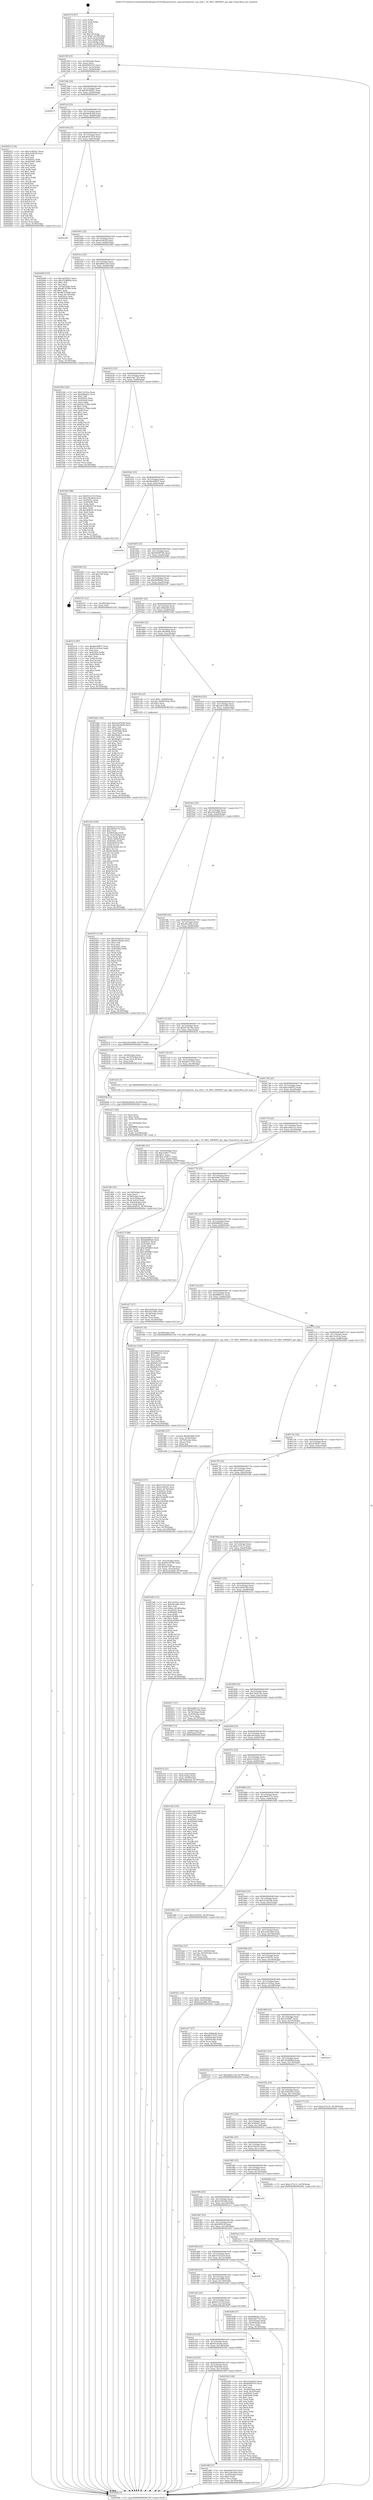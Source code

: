 digraph "0x401570" {
  label = "0x401570 (/mnt/c/Users/mathe/Desktop/tcc/POCII/binaries/extr_opensslcryptotsts_req_utils.c_TS_MSG_IMPRINT_get_algo_Final-ollvm.out::main(0))"
  labelloc = "t"
  node[shape=record]

  Entry [label="",width=0.3,height=0.3,shape=circle,fillcolor=black,style=filled]
  "0x40159f" [label="{
     0x40159f [23]\l
     | [instrs]\l
     &nbsp;&nbsp;0x40159f \<+3\>: mov -0x78(%rbp),%eax\l
     &nbsp;&nbsp;0x4015a2 \<+2\>: mov %eax,%ecx\l
     &nbsp;&nbsp;0x4015a4 \<+6\>: sub $0x8d955333,%ecx\l
     &nbsp;&nbsp;0x4015aa \<+3\>: mov %eax,-0x7c(%rbp)\l
     &nbsp;&nbsp;0x4015ad \<+3\>: mov %ecx,-0x80(%rbp)\l
     &nbsp;&nbsp;0x4015b0 \<+6\>: je 00000000004025a5 \<main+0x1035\>\l
  }"]
  "0x4025a5" [label="{
     0x4025a5\l
  }", style=dashed]
  "0x4015b6" [label="{
     0x4015b6 [25]\l
     | [instrs]\l
     &nbsp;&nbsp;0x4015b6 \<+5\>: jmp 00000000004015bb \<main+0x4b\>\l
     &nbsp;&nbsp;0x4015bb \<+3\>: mov -0x7c(%rbp),%eax\l
     &nbsp;&nbsp;0x4015be \<+5\>: sub $0x96108f41,%eax\l
     &nbsp;&nbsp;0x4015c3 \<+6\>: mov %eax,-0x84(%rbp)\l
     &nbsp;&nbsp;0x4015c9 \<+6\>: je 0000000000402673 \<main+0x1103\>\l
  }"]
  Exit [label="",width=0.3,height=0.3,shape=circle,fillcolor=black,style=filled,peripheries=2]
  "0x402673" [label="{
     0x402673\l
  }", style=dashed]
  "0x4015cf" [label="{
     0x4015cf [25]\l
     | [instrs]\l
     &nbsp;&nbsp;0x4015cf \<+5\>: jmp 00000000004015d4 \<main+0x64\>\l
     &nbsp;&nbsp;0x4015d4 \<+3\>: mov -0x7c(%rbp),%eax\l
     &nbsp;&nbsp;0x4015d7 \<+5\>: sub $0x9dcfb3e8,%eax\l
     &nbsp;&nbsp;0x4015dc \<+6\>: mov %eax,-0x88(%rbp)\l
     &nbsp;&nbsp;0x4015e2 \<+6\>: je 0000000000402052 \<main+0xae2\>\l
  }"]
  "0x4021e3" [label="{
     0x4021e3 [87]\l
     | [instrs]\l
     &nbsp;&nbsp;0x4021e3 \<+5\>: mov $0xb6c99837,%ecx\l
     &nbsp;&nbsp;0x4021e8 \<+5\>: mov $0x31c410a2,%edx\l
     &nbsp;&nbsp;0x4021ed \<+2\>: xor %esi,%esi\l
     &nbsp;&nbsp;0x4021ef \<+8\>: mov 0x40505c,%r8d\l
     &nbsp;&nbsp;0x4021f7 \<+8\>: mov 0x405060,%r9d\l
     &nbsp;&nbsp;0x4021ff \<+3\>: sub $0x1,%esi\l
     &nbsp;&nbsp;0x402202 \<+3\>: mov %r8d,%r10d\l
     &nbsp;&nbsp;0x402205 \<+3\>: add %esi,%r10d\l
     &nbsp;&nbsp;0x402208 \<+4\>: imul %r10d,%r8d\l
     &nbsp;&nbsp;0x40220c \<+4\>: and $0x1,%r8d\l
     &nbsp;&nbsp;0x402210 \<+4\>: cmp $0x0,%r8d\l
     &nbsp;&nbsp;0x402214 \<+4\>: sete %r11b\l
     &nbsp;&nbsp;0x402218 \<+4\>: cmp $0xa,%r9d\l
     &nbsp;&nbsp;0x40221c \<+3\>: setl %bl\l
     &nbsp;&nbsp;0x40221f \<+3\>: mov %r11b,%r14b\l
     &nbsp;&nbsp;0x402222 \<+3\>: and %bl,%r14b\l
     &nbsp;&nbsp;0x402225 \<+3\>: xor %bl,%r11b\l
     &nbsp;&nbsp;0x402228 \<+3\>: or %r11b,%r14b\l
     &nbsp;&nbsp;0x40222b \<+4\>: test $0x1,%r14b\l
     &nbsp;&nbsp;0x40222f \<+3\>: cmovne %edx,%ecx\l
     &nbsp;&nbsp;0x402232 \<+3\>: mov %ecx,-0x78(%rbp)\l
     &nbsp;&nbsp;0x402235 \<+5\>: jmp 000000000040269e \<main+0x112e\>\l
  }"]
  "0x402052" [label="{
     0x402052 [134]\l
     | [instrs]\l
     &nbsp;&nbsp;0x402052 \<+5\>: mov $0x3a385fa7,%eax\l
     &nbsp;&nbsp;0x402057 \<+5\>: mov $0xa2cf41f0,%ecx\l
     &nbsp;&nbsp;0x40205c \<+2\>: mov $0x1,%dl\l
     &nbsp;&nbsp;0x40205e \<+2\>: xor %esi,%esi\l
     &nbsp;&nbsp;0x402060 \<+7\>: mov 0x40505c,%edi\l
     &nbsp;&nbsp;0x402067 \<+8\>: mov 0x405060,%r8d\l
     &nbsp;&nbsp;0x40206f \<+3\>: sub $0x1,%esi\l
     &nbsp;&nbsp;0x402072 \<+3\>: mov %edi,%r9d\l
     &nbsp;&nbsp;0x402075 \<+3\>: add %esi,%r9d\l
     &nbsp;&nbsp;0x402078 \<+4\>: imul %r9d,%edi\l
     &nbsp;&nbsp;0x40207c \<+3\>: and $0x1,%edi\l
     &nbsp;&nbsp;0x40207f \<+3\>: cmp $0x0,%edi\l
     &nbsp;&nbsp;0x402082 \<+4\>: sete %r10b\l
     &nbsp;&nbsp;0x402086 \<+4\>: cmp $0xa,%r8d\l
     &nbsp;&nbsp;0x40208a \<+4\>: setl %r11b\l
     &nbsp;&nbsp;0x40208e \<+3\>: mov %r10b,%bl\l
     &nbsp;&nbsp;0x402091 \<+3\>: xor $0xff,%bl\l
     &nbsp;&nbsp;0x402094 \<+3\>: mov %r11b,%r14b\l
     &nbsp;&nbsp;0x402097 \<+4\>: xor $0xff,%r14b\l
     &nbsp;&nbsp;0x40209b \<+3\>: xor $0x1,%dl\l
     &nbsp;&nbsp;0x40209e \<+3\>: mov %bl,%r15b\l
     &nbsp;&nbsp;0x4020a1 \<+4\>: and $0xff,%r15b\l
     &nbsp;&nbsp;0x4020a5 \<+3\>: and %dl,%r10b\l
     &nbsp;&nbsp;0x4020a8 \<+3\>: mov %r14b,%r12b\l
     &nbsp;&nbsp;0x4020ab \<+4\>: and $0xff,%r12b\l
     &nbsp;&nbsp;0x4020af \<+3\>: and %dl,%r11b\l
     &nbsp;&nbsp;0x4020b2 \<+3\>: or %r10b,%r15b\l
     &nbsp;&nbsp;0x4020b5 \<+3\>: or %r11b,%r12b\l
     &nbsp;&nbsp;0x4020b8 \<+3\>: xor %r12b,%r15b\l
     &nbsp;&nbsp;0x4020bb \<+3\>: or %r14b,%bl\l
     &nbsp;&nbsp;0x4020be \<+3\>: xor $0xff,%bl\l
     &nbsp;&nbsp;0x4020c1 \<+3\>: or $0x1,%dl\l
     &nbsp;&nbsp;0x4020c4 \<+2\>: and %dl,%bl\l
     &nbsp;&nbsp;0x4020c6 \<+3\>: or %bl,%r15b\l
     &nbsp;&nbsp;0x4020c9 \<+4\>: test $0x1,%r15b\l
     &nbsp;&nbsp;0x4020cd \<+3\>: cmovne %ecx,%eax\l
     &nbsp;&nbsp;0x4020d0 \<+3\>: mov %eax,-0x78(%rbp)\l
     &nbsp;&nbsp;0x4020d3 \<+5\>: jmp 000000000040269e \<main+0x112e\>\l
  }"]
  "0x4015e8" [label="{
     0x4015e8 [25]\l
     | [instrs]\l
     &nbsp;&nbsp;0x4015e8 \<+5\>: jmp 00000000004015ed \<main+0x7d\>\l
     &nbsp;&nbsp;0x4015ed \<+3\>: mov -0x7c(%rbp),%eax\l
     &nbsp;&nbsp;0x4015f0 \<+5\>: sub $0xa0027d19,%eax\l
     &nbsp;&nbsp;0x4015f5 \<+6\>: mov %eax,-0x8c(%rbp)\l
     &nbsp;&nbsp;0x4015fb \<+6\>: je 0000000000402246 \<main+0xcd6\>\l
  }"]
  "0x402046" [label="{
     0x402046 [12]\l
     | [instrs]\l
     &nbsp;&nbsp;0x402046 \<+7\>: movl $0x9dcfb3e8,-0x78(%rbp)\l
     &nbsp;&nbsp;0x40204d \<+5\>: jmp 000000000040269e \<main+0x112e\>\l
  }"]
  "0x402246" [label="{
     0x402246\l
  }", style=dashed]
  "0x401601" [label="{
     0x401601 [25]\l
     | [instrs]\l
     &nbsp;&nbsp;0x401601 \<+5\>: jmp 0000000000401606 \<main+0x96\>\l
     &nbsp;&nbsp;0x401606 \<+3\>: mov -0x7c(%rbp),%eax\l
     &nbsp;&nbsp;0x401609 \<+5\>: sub $0xa2cf41f0,%eax\l
     &nbsp;&nbsp;0x40160e \<+6\>: mov %eax,-0x90(%rbp)\l
     &nbsp;&nbsp;0x401614 \<+6\>: je 00000000004020d8 \<main+0xb68\>\l
  }"]
  "0x401fa0" [label="{
     0x401fa0 [107]\l
     | [instrs]\l
     &nbsp;&nbsp;0x401fa0 \<+5\>: mov $0x551b1ec8,%esi\l
     &nbsp;&nbsp;0x401fa5 \<+5\>: mov $0x3cc8c93c,%ecx\l
     &nbsp;&nbsp;0x401faa \<+7\>: movl $0x0,-0x74(%rbp)\l
     &nbsp;&nbsp;0x401fb1 \<+7\>: mov 0x40505c,%edx\l
     &nbsp;&nbsp;0x401fb8 \<+8\>: mov 0x405060,%r8d\l
     &nbsp;&nbsp;0x401fc0 \<+3\>: mov %edx,%r9d\l
     &nbsp;&nbsp;0x401fc3 \<+7\>: add $0xc52d40f8,%r9d\l
     &nbsp;&nbsp;0x401fca \<+4\>: sub $0x1,%r9d\l
     &nbsp;&nbsp;0x401fce \<+7\>: sub $0xc52d40f8,%r9d\l
     &nbsp;&nbsp;0x401fd5 \<+4\>: imul %r9d,%edx\l
     &nbsp;&nbsp;0x401fd9 \<+3\>: and $0x1,%edx\l
     &nbsp;&nbsp;0x401fdc \<+3\>: cmp $0x0,%edx\l
     &nbsp;&nbsp;0x401fdf \<+4\>: sete %r10b\l
     &nbsp;&nbsp;0x401fe3 \<+4\>: cmp $0xa,%r8d\l
     &nbsp;&nbsp;0x401fe7 \<+4\>: setl %r11b\l
     &nbsp;&nbsp;0x401feb \<+3\>: mov %r10b,%bl\l
     &nbsp;&nbsp;0x401fee \<+3\>: and %r11b,%bl\l
     &nbsp;&nbsp;0x401ff1 \<+3\>: xor %r11b,%r10b\l
     &nbsp;&nbsp;0x401ff4 \<+3\>: or %r10b,%bl\l
     &nbsp;&nbsp;0x401ff7 \<+3\>: test $0x1,%bl\l
     &nbsp;&nbsp;0x401ffa \<+3\>: cmovne %ecx,%esi\l
     &nbsp;&nbsp;0x401ffd \<+3\>: mov %esi,-0x78(%rbp)\l
     &nbsp;&nbsp;0x402000 \<+6\>: mov %eax,-0x148(%rbp)\l
     &nbsp;&nbsp;0x402006 \<+5\>: jmp 000000000040269e \<main+0x112e\>\l
  }"]
  "0x4020d8" [label="{
     0x4020d8 [155]\l
     | [instrs]\l
     &nbsp;&nbsp;0x4020d8 \<+5\>: mov $0x3a385fa7,%eax\l
     &nbsp;&nbsp;0x4020dd \<+5\>: mov $0x352d680d,%ecx\l
     &nbsp;&nbsp;0x4020e2 \<+2\>: mov $0x1,%dl\l
     &nbsp;&nbsp;0x4020e4 \<+2\>: xor %esi,%esi\l
     &nbsp;&nbsp;0x4020e6 \<+3\>: mov -0x74(%rbp),%edi\l
     &nbsp;&nbsp;0x4020e9 \<+6\>: add $0xd87470dd,%edi\l
     &nbsp;&nbsp;0x4020ef \<+3\>: add $0x1,%edi\l
     &nbsp;&nbsp;0x4020f2 \<+6\>: sub $0xd87470dd,%edi\l
     &nbsp;&nbsp;0x4020f8 \<+3\>: mov %edi,-0x74(%rbp)\l
     &nbsp;&nbsp;0x4020fb \<+7\>: mov 0x40505c,%edi\l
     &nbsp;&nbsp;0x402102 \<+8\>: mov 0x405060,%r8d\l
     &nbsp;&nbsp;0x40210a \<+3\>: sub $0x1,%esi\l
     &nbsp;&nbsp;0x40210d \<+3\>: mov %edi,%r9d\l
     &nbsp;&nbsp;0x402110 \<+3\>: add %esi,%r9d\l
     &nbsp;&nbsp;0x402113 \<+4\>: imul %r9d,%edi\l
     &nbsp;&nbsp;0x402117 \<+3\>: and $0x1,%edi\l
     &nbsp;&nbsp;0x40211a \<+3\>: cmp $0x0,%edi\l
     &nbsp;&nbsp;0x40211d \<+4\>: sete %r10b\l
     &nbsp;&nbsp;0x402121 \<+4\>: cmp $0xa,%r8d\l
     &nbsp;&nbsp;0x402125 \<+4\>: setl %r11b\l
     &nbsp;&nbsp;0x402129 \<+3\>: mov %r10b,%bl\l
     &nbsp;&nbsp;0x40212c \<+3\>: xor $0xff,%bl\l
     &nbsp;&nbsp;0x40212f \<+3\>: mov %r11b,%r14b\l
     &nbsp;&nbsp;0x402132 \<+4\>: xor $0xff,%r14b\l
     &nbsp;&nbsp;0x402136 \<+3\>: xor $0x1,%dl\l
     &nbsp;&nbsp;0x402139 \<+3\>: mov %bl,%r15b\l
     &nbsp;&nbsp;0x40213c \<+4\>: and $0xff,%r15b\l
     &nbsp;&nbsp;0x402140 \<+3\>: and %dl,%r10b\l
     &nbsp;&nbsp;0x402143 \<+3\>: mov %r14b,%r12b\l
     &nbsp;&nbsp;0x402146 \<+4\>: and $0xff,%r12b\l
     &nbsp;&nbsp;0x40214a \<+3\>: and %dl,%r11b\l
     &nbsp;&nbsp;0x40214d \<+3\>: or %r10b,%r15b\l
     &nbsp;&nbsp;0x402150 \<+3\>: or %r11b,%r12b\l
     &nbsp;&nbsp;0x402153 \<+3\>: xor %r12b,%r15b\l
     &nbsp;&nbsp;0x402156 \<+3\>: or %r14b,%bl\l
     &nbsp;&nbsp;0x402159 \<+3\>: xor $0xff,%bl\l
     &nbsp;&nbsp;0x40215c \<+3\>: or $0x1,%dl\l
     &nbsp;&nbsp;0x40215f \<+2\>: and %dl,%bl\l
     &nbsp;&nbsp;0x402161 \<+3\>: or %bl,%r15b\l
     &nbsp;&nbsp;0x402164 \<+4\>: test $0x1,%r15b\l
     &nbsp;&nbsp;0x402168 \<+3\>: cmovne %ecx,%eax\l
     &nbsp;&nbsp;0x40216b \<+3\>: mov %eax,-0x78(%rbp)\l
     &nbsp;&nbsp;0x40216e \<+5\>: jmp 000000000040269e \<main+0x112e\>\l
  }"]
  "0x40161a" [label="{
     0x40161a [25]\l
     | [instrs]\l
     &nbsp;&nbsp;0x40161a \<+5\>: jmp 000000000040161f \<main+0xaf\>\l
     &nbsp;&nbsp;0x40161f \<+3\>: mov -0x7c(%rbp),%eax\l
     &nbsp;&nbsp;0x401622 \<+5\>: sub $0xa8b91104,%eax\l
     &nbsp;&nbsp;0x401627 \<+6\>: mov %eax,-0x94(%rbp)\l
     &nbsp;&nbsp;0x40162d \<+6\>: je 000000000040234b \<main+0xddb\>\l
  }"]
  "0x401f85" [label="{
     0x401f85 [27]\l
     | [instrs]\l
     &nbsp;&nbsp;0x401f85 \<+10\>: movabs $0x4030b6,%rdi\l
     &nbsp;&nbsp;0x401f8f \<+4\>: mov %rax,-0x70(%rbp)\l
     &nbsp;&nbsp;0x401f93 \<+4\>: mov -0x70(%rbp),%rax\l
     &nbsp;&nbsp;0x401f97 \<+2\>: mov (%rax),%esi\l
     &nbsp;&nbsp;0x401f99 \<+2\>: mov $0x0,%al\l
     &nbsp;&nbsp;0x401f9b \<+5\>: call 0000000000401040 \<printf@plt\>\l
     | [calls]\l
     &nbsp;&nbsp;0x401040 \{1\} (unknown)\l
  }"]
  "0x40234b" [label="{
     0x40234b [144]\l
     | [instrs]\l
     &nbsp;&nbsp;0x40234b \<+5\>: mov $0x12c05ca,%eax\l
     &nbsp;&nbsp;0x402350 \<+5\>: mov $0xa6da02c,%ecx\l
     &nbsp;&nbsp;0x402355 \<+2\>: mov $0x1,%dl\l
     &nbsp;&nbsp;0x402357 \<+7\>: mov 0x40505c,%esi\l
     &nbsp;&nbsp;0x40235e \<+7\>: mov 0x405060,%edi\l
     &nbsp;&nbsp;0x402365 \<+3\>: mov %esi,%r8d\l
     &nbsp;&nbsp;0x402368 \<+7\>: add $0xb2c379ba,%r8d\l
     &nbsp;&nbsp;0x40236f \<+4\>: sub $0x1,%r8d\l
     &nbsp;&nbsp;0x402373 \<+7\>: sub $0xb2c379ba,%r8d\l
     &nbsp;&nbsp;0x40237a \<+4\>: imul %r8d,%esi\l
     &nbsp;&nbsp;0x40237e \<+3\>: and $0x1,%esi\l
     &nbsp;&nbsp;0x402381 \<+3\>: cmp $0x0,%esi\l
     &nbsp;&nbsp;0x402384 \<+4\>: sete %r9b\l
     &nbsp;&nbsp;0x402388 \<+3\>: cmp $0xa,%edi\l
     &nbsp;&nbsp;0x40238b \<+4\>: setl %r10b\l
     &nbsp;&nbsp;0x40238f \<+3\>: mov %r9b,%r11b\l
     &nbsp;&nbsp;0x402392 \<+4\>: xor $0xff,%r11b\l
     &nbsp;&nbsp;0x402396 \<+3\>: mov %r10b,%bl\l
     &nbsp;&nbsp;0x402399 \<+3\>: xor $0xff,%bl\l
     &nbsp;&nbsp;0x40239c \<+3\>: xor $0x0,%dl\l
     &nbsp;&nbsp;0x40239f \<+3\>: mov %r11b,%r14b\l
     &nbsp;&nbsp;0x4023a2 \<+4\>: and $0x0,%r14b\l
     &nbsp;&nbsp;0x4023a6 \<+3\>: and %dl,%r9b\l
     &nbsp;&nbsp;0x4023a9 \<+3\>: mov %bl,%r15b\l
     &nbsp;&nbsp;0x4023ac \<+4\>: and $0x0,%r15b\l
     &nbsp;&nbsp;0x4023b0 \<+3\>: and %dl,%r10b\l
     &nbsp;&nbsp;0x4023b3 \<+3\>: or %r9b,%r14b\l
     &nbsp;&nbsp;0x4023b6 \<+3\>: or %r10b,%r15b\l
     &nbsp;&nbsp;0x4023b9 \<+3\>: xor %r15b,%r14b\l
     &nbsp;&nbsp;0x4023bc \<+3\>: or %bl,%r11b\l
     &nbsp;&nbsp;0x4023bf \<+4\>: xor $0xff,%r11b\l
     &nbsp;&nbsp;0x4023c3 \<+3\>: or $0x0,%dl\l
     &nbsp;&nbsp;0x4023c6 \<+3\>: and %dl,%r11b\l
     &nbsp;&nbsp;0x4023c9 \<+3\>: or %r11b,%r14b\l
     &nbsp;&nbsp;0x4023cc \<+4\>: test $0x1,%r14b\l
     &nbsp;&nbsp;0x4023d0 \<+3\>: cmovne %ecx,%eax\l
     &nbsp;&nbsp;0x4023d3 \<+3\>: mov %eax,-0x78(%rbp)\l
     &nbsp;&nbsp;0x4023d6 \<+5\>: jmp 000000000040269e \<main+0x112e\>\l
  }"]
  "0x401633" [label="{
     0x401633 [25]\l
     | [instrs]\l
     &nbsp;&nbsp;0x401633 \<+5\>: jmp 0000000000401638 \<main+0xc8\>\l
     &nbsp;&nbsp;0x401638 \<+3\>: mov -0x7c(%rbp),%eax\l
     &nbsp;&nbsp;0x40163b \<+5\>: sub $0xb3ab77d3,%eax\l
     &nbsp;&nbsp;0x401640 \<+6\>: mov %eax,-0x98(%rbp)\l
     &nbsp;&nbsp;0x401646 \<+6\>: je 0000000000401bf3 \<main+0x683\>\l
  }"]
  "0x401d63" [label="{
     0x401d63 [41]\l
     | [instrs]\l
     &nbsp;&nbsp;0x401d63 \<+6\>: mov -0x144(%rbp),%ecx\l
     &nbsp;&nbsp;0x401d69 \<+3\>: imul %eax,%ecx\l
     &nbsp;&nbsp;0x401d6c \<+4\>: mov -0x58(%rbp),%rdi\l
     &nbsp;&nbsp;0x401d70 \<+4\>: movslq -0x5c(%rbp),%r8\l
     &nbsp;&nbsp;0x401d74 \<+4\>: mov (%rdi,%r8,8),%rdi\l
     &nbsp;&nbsp;0x401d78 \<+4\>: movslq -0x64(%rbp),%r8\l
     &nbsp;&nbsp;0x401d7c \<+4\>: mov %ecx,(%rdi,%r8,4)\l
     &nbsp;&nbsp;0x401d80 \<+7\>: movl $0xe2e6f552,-0x78(%rbp)\l
     &nbsp;&nbsp;0x401d87 \<+5\>: jmp 000000000040269e \<main+0x112e\>\l
  }"]
  "0x401bf3" [label="{
     0x401bf3 [88]\l
     | [instrs]\l
     &nbsp;&nbsp;0x401bf3 \<+5\>: mov $0x65c2331f,%eax\l
     &nbsp;&nbsp;0x401bf8 \<+5\>: mov $0xc58c9deb,%ecx\l
     &nbsp;&nbsp;0x401bfd \<+7\>: mov 0x40505c,%edx\l
     &nbsp;&nbsp;0x401c04 \<+7\>: mov 0x405060,%esi\l
     &nbsp;&nbsp;0x401c0b \<+2\>: mov %edx,%edi\l
     &nbsp;&nbsp;0x401c0d \<+6\>: sub $0x48464130,%edi\l
     &nbsp;&nbsp;0x401c13 \<+3\>: sub $0x1,%edi\l
     &nbsp;&nbsp;0x401c16 \<+6\>: add $0x48464130,%edi\l
     &nbsp;&nbsp;0x401c1c \<+3\>: imul %edi,%edx\l
     &nbsp;&nbsp;0x401c1f \<+3\>: and $0x1,%edx\l
     &nbsp;&nbsp;0x401c22 \<+3\>: cmp $0x0,%edx\l
     &nbsp;&nbsp;0x401c25 \<+4\>: sete %r8b\l
     &nbsp;&nbsp;0x401c29 \<+3\>: cmp $0xa,%esi\l
     &nbsp;&nbsp;0x401c2c \<+4\>: setl %r9b\l
     &nbsp;&nbsp;0x401c30 \<+3\>: mov %r8b,%r10b\l
     &nbsp;&nbsp;0x401c33 \<+3\>: and %r9b,%r10b\l
     &nbsp;&nbsp;0x401c36 \<+3\>: xor %r9b,%r8b\l
     &nbsp;&nbsp;0x401c39 \<+3\>: or %r8b,%r10b\l
     &nbsp;&nbsp;0x401c3c \<+4\>: test $0x1,%r10b\l
     &nbsp;&nbsp;0x401c40 \<+3\>: cmovne %ecx,%eax\l
     &nbsp;&nbsp;0x401c43 \<+3\>: mov %eax,-0x78(%rbp)\l
     &nbsp;&nbsp;0x401c46 \<+5\>: jmp 000000000040269e \<main+0x112e\>\l
  }"]
  "0x40164c" [label="{
     0x40164c [25]\l
     | [instrs]\l
     &nbsp;&nbsp;0x40164c \<+5\>: jmp 0000000000401651 \<main+0xe1\>\l
     &nbsp;&nbsp;0x401651 \<+3\>: mov -0x7c(%rbp),%eax\l
     &nbsp;&nbsp;0x401654 \<+5\>: sub $0xb6c99837,%eax\l
     &nbsp;&nbsp;0x401659 \<+6\>: mov %eax,-0x9c(%rbp)\l
     &nbsp;&nbsp;0x40165f \<+6\>: je 000000000040265b \<main+0x10eb\>\l
  }"]
  "0x401d37" [label="{
     0x401d37 [44]\l
     | [instrs]\l
     &nbsp;&nbsp;0x401d37 \<+2\>: xor %ecx,%ecx\l
     &nbsp;&nbsp;0x401d39 \<+5\>: mov $0x2,%edx\l
     &nbsp;&nbsp;0x401d3e \<+6\>: mov %edx,-0x140(%rbp)\l
     &nbsp;&nbsp;0x401d44 \<+1\>: cltd\l
     &nbsp;&nbsp;0x401d45 \<+6\>: mov -0x140(%rbp),%esi\l
     &nbsp;&nbsp;0x401d4b \<+2\>: idiv %esi\l
     &nbsp;&nbsp;0x401d4d \<+6\>: imul $0xfffffffe,%edx,%edx\l
     &nbsp;&nbsp;0x401d53 \<+3\>: sub $0x1,%ecx\l
     &nbsp;&nbsp;0x401d56 \<+2\>: sub %ecx,%edx\l
     &nbsp;&nbsp;0x401d58 \<+6\>: mov %edx,-0x144(%rbp)\l
     &nbsp;&nbsp;0x401d5e \<+5\>: call 0000000000401160 \<next_i\>\l
     | [calls]\l
     &nbsp;&nbsp;0x401160 \{1\} (/mnt/c/Users/mathe/Desktop/tcc/POCII/binaries/extr_opensslcryptotsts_req_utils.c_TS_MSG_IMPRINT_get_algo_Final-ollvm.out::next_i)\l
  }"]
  "0x40265b" [label="{
     0x40265b\l
  }", style=dashed]
  "0x401665" [label="{
     0x401665 [25]\l
     | [instrs]\l
     &nbsp;&nbsp;0x401665 \<+5\>: jmp 000000000040166a \<main+0xfa\>\l
     &nbsp;&nbsp;0x40166a \<+3\>: mov -0x7c(%rbp),%eax\l
     &nbsp;&nbsp;0x40166d \<+5\>: sub $0xbb949783,%eax\l
     &nbsp;&nbsp;0x401672 \<+6\>: mov %eax,-0xa0(%rbp)\l
     &nbsp;&nbsp;0x401678 \<+6\>: je 0000000000402590 \<main+0x1020\>\l
  }"]
  "0x401c62" [label="{
     0x401c62 [169]\l
     | [instrs]\l
     &nbsp;&nbsp;0x401c62 \<+5\>: mov $0x65c2331f,%ecx\l
     &nbsp;&nbsp;0x401c67 \<+5\>: mov $0x26093174,%edx\l
     &nbsp;&nbsp;0x401c6c \<+3\>: mov $0x1,%sil\l
     &nbsp;&nbsp;0x401c6f \<+4\>: mov -0x58(%rbp),%rdi\l
     &nbsp;&nbsp;0x401c73 \<+4\>: movslq -0x5c(%rbp),%r8\l
     &nbsp;&nbsp;0x401c77 \<+4\>: mov %rax,(%rdi,%r8,8)\l
     &nbsp;&nbsp;0x401c7b \<+7\>: movl $0x0,-0x64(%rbp)\l
     &nbsp;&nbsp;0x401c82 \<+8\>: mov 0x40505c,%r9d\l
     &nbsp;&nbsp;0x401c8a \<+8\>: mov 0x405060,%r10d\l
     &nbsp;&nbsp;0x401c92 \<+3\>: mov %r9d,%r11d\l
     &nbsp;&nbsp;0x401c95 \<+7\>: add $0xdfc0e6bb,%r11d\l
     &nbsp;&nbsp;0x401c9c \<+4\>: sub $0x1,%r11d\l
     &nbsp;&nbsp;0x401ca0 \<+7\>: sub $0xdfc0e6bb,%r11d\l
     &nbsp;&nbsp;0x401ca7 \<+4\>: imul %r11d,%r9d\l
     &nbsp;&nbsp;0x401cab \<+4\>: and $0x1,%r9d\l
     &nbsp;&nbsp;0x401caf \<+4\>: cmp $0x0,%r9d\l
     &nbsp;&nbsp;0x401cb3 \<+3\>: sete %bl\l
     &nbsp;&nbsp;0x401cb6 \<+4\>: cmp $0xa,%r10d\l
     &nbsp;&nbsp;0x401cba \<+4\>: setl %r14b\l
     &nbsp;&nbsp;0x401cbe \<+3\>: mov %bl,%r15b\l
     &nbsp;&nbsp;0x401cc1 \<+4\>: xor $0xff,%r15b\l
     &nbsp;&nbsp;0x401cc5 \<+3\>: mov %r14b,%r12b\l
     &nbsp;&nbsp;0x401cc8 \<+4\>: xor $0xff,%r12b\l
     &nbsp;&nbsp;0x401ccc \<+4\>: xor $0x0,%sil\l
     &nbsp;&nbsp;0x401cd0 \<+3\>: mov %r15b,%r13b\l
     &nbsp;&nbsp;0x401cd3 \<+4\>: and $0x0,%r13b\l
     &nbsp;&nbsp;0x401cd7 \<+3\>: and %sil,%bl\l
     &nbsp;&nbsp;0x401cda \<+3\>: mov %r12b,%al\l
     &nbsp;&nbsp;0x401cdd \<+2\>: and $0x0,%al\l
     &nbsp;&nbsp;0x401cdf \<+3\>: and %sil,%r14b\l
     &nbsp;&nbsp;0x401ce2 \<+3\>: or %bl,%r13b\l
     &nbsp;&nbsp;0x401ce5 \<+3\>: or %r14b,%al\l
     &nbsp;&nbsp;0x401ce8 \<+3\>: xor %al,%r13b\l
     &nbsp;&nbsp;0x401ceb \<+3\>: or %r12b,%r15b\l
     &nbsp;&nbsp;0x401cee \<+4\>: xor $0xff,%r15b\l
     &nbsp;&nbsp;0x401cf2 \<+4\>: or $0x0,%sil\l
     &nbsp;&nbsp;0x401cf6 \<+3\>: and %sil,%r15b\l
     &nbsp;&nbsp;0x401cf9 \<+3\>: or %r15b,%r13b\l
     &nbsp;&nbsp;0x401cfc \<+4\>: test $0x1,%r13b\l
     &nbsp;&nbsp;0x401d00 \<+3\>: cmovne %edx,%ecx\l
     &nbsp;&nbsp;0x401d03 \<+3\>: mov %ecx,-0x78(%rbp)\l
     &nbsp;&nbsp;0x401d06 \<+5\>: jmp 000000000040269e \<main+0x112e\>\l
  }"]
  "0x402590" [label="{
     0x402590 [21]\l
     | [instrs]\l
     &nbsp;&nbsp;0x402590 \<+3\>: mov -0x2c(%rbp),%eax\l
     &nbsp;&nbsp;0x402593 \<+7\>: add $0x128,%rsp\l
     &nbsp;&nbsp;0x40259a \<+1\>: pop %rbx\l
     &nbsp;&nbsp;0x40259b \<+2\>: pop %r12\l
     &nbsp;&nbsp;0x40259d \<+2\>: pop %r13\l
     &nbsp;&nbsp;0x40259f \<+2\>: pop %r14\l
     &nbsp;&nbsp;0x4025a1 \<+2\>: pop %r15\l
     &nbsp;&nbsp;0x4025a3 \<+1\>: pop %rbp\l
     &nbsp;&nbsp;0x4025a4 \<+1\>: ret\l
  }"]
  "0x40167e" [label="{
     0x40167e [25]\l
     | [instrs]\l
     &nbsp;&nbsp;0x40167e \<+5\>: jmp 0000000000401683 \<main+0x113\>\l
     &nbsp;&nbsp;0x401683 \<+3\>: mov -0x7c(%rbp),%eax\l
     &nbsp;&nbsp;0x401686 \<+5\>: sub $0xbbf968ab,%eax\l
     &nbsp;&nbsp;0x40168b \<+6\>: mov %eax,-0xa4(%rbp)\l
     &nbsp;&nbsp;0x401691 \<+6\>: je 00000000004021d7 \<main+0xc67\>\l
  }"]
  "0x401bc1" [label="{
     0x401bc1 [23]\l
     | [instrs]\l
     &nbsp;&nbsp;0x401bc1 \<+4\>: mov %rax,-0x58(%rbp)\l
     &nbsp;&nbsp;0x401bc5 \<+7\>: movl $0x0,-0x5c(%rbp)\l
     &nbsp;&nbsp;0x401bcc \<+7\>: movl $0x5a2ecb88,-0x78(%rbp)\l
     &nbsp;&nbsp;0x401bd3 \<+5\>: jmp 000000000040269e \<main+0x112e\>\l
  }"]
  "0x4021d7" [label="{
     0x4021d7 [12]\l
     | [instrs]\l
     &nbsp;&nbsp;0x4021d7 \<+4\>: mov -0x58(%rbp),%rax\l
     &nbsp;&nbsp;0x4021db \<+3\>: mov %rax,%rdi\l
     &nbsp;&nbsp;0x4021de \<+5\>: call 0000000000401030 \<free@plt\>\l
     | [calls]\l
     &nbsp;&nbsp;0x401030 \{1\} (unknown)\l
  }"]
  "0x401697" [label="{
     0x401697 [25]\l
     | [instrs]\l
     &nbsp;&nbsp;0x401697 \<+5\>: jmp 000000000040169c \<main+0x12c\>\l
     &nbsp;&nbsp;0x40169c \<+3\>: mov -0x7c(%rbp),%eax\l
     &nbsp;&nbsp;0x40169f \<+5\>: sub $0xc288da40,%eax\l
     &nbsp;&nbsp;0x4016a4 \<+6\>: mov %eax,-0xa8(%rbp)\l
     &nbsp;&nbsp;0x4016aa \<+6\>: je 0000000000401dab \<main+0x83b\>\l
  }"]
  "0x401a4d" [label="{
     0x401a4d\l
  }", style=dashed]
  "0x401dab" [label="{
     0x401dab [144]\l
     | [instrs]\l
     &nbsp;&nbsp;0x401dab \<+5\>: mov $0x2a2d5266,%eax\l
     &nbsp;&nbsp;0x401db0 \<+5\>: mov $0x24ec9e9a,%ecx\l
     &nbsp;&nbsp;0x401db5 \<+2\>: mov $0x1,%dl\l
     &nbsp;&nbsp;0x401db7 \<+7\>: mov 0x40505c,%esi\l
     &nbsp;&nbsp;0x401dbe \<+7\>: mov 0x405060,%edi\l
     &nbsp;&nbsp;0x401dc5 \<+3\>: mov %esi,%r8d\l
     &nbsp;&nbsp;0x401dc8 \<+7\>: add $0x99a8c1c9,%r8d\l
     &nbsp;&nbsp;0x401dcf \<+4\>: sub $0x1,%r8d\l
     &nbsp;&nbsp;0x401dd3 \<+7\>: sub $0x99a8c1c9,%r8d\l
     &nbsp;&nbsp;0x401dda \<+4\>: imul %r8d,%esi\l
     &nbsp;&nbsp;0x401dde \<+3\>: and $0x1,%esi\l
     &nbsp;&nbsp;0x401de1 \<+3\>: cmp $0x0,%esi\l
     &nbsp;&nbsp;0x401de4 \<+4\>: sete %r9b\l
     &nbsp;&nbsp;0x401de8 \<+3\>: cmp $0xa,%edi\l
     &nbsp;&nbsp;0x401deb \<+4\>: setl %r10b\l
     &nbsp;&nbsp;0x401def \<+3\>: mov %r9b,%r11b\l
     &nbsp;&nbsp;0x401df2 \<+4\>: xor $0xff,%r11b\l
     &nbsp;&nbsp;0x401df6 \<+3\>: mov %r10b,%bl\l
     &nbsp;&nbsp;0x401df9 \<+3\>: xor $0xff,%bl\l
     &nbsp;&nbsp;0x401dfc \<+3\>: xor $0x0,%dl\l
     &nbsp;&nbsp;0x401dff \<+3\>: mov %r11b,%r14b\l
     &nbsp;&nbsp;0x401e02 \<+4\>: and $0x0,%r14b\l
     &nbsp;&nbsp;0x401e06 \<+3\>: and %dl,%r9b\l
     &nbsp;&nbsp;0x401e09 \<+3\>: mov %bl,%r15b\l
     &nbsp;&nbsp;0x401e0c \<+4\>: and $0x0,%r15b\l
     &nbsp;&nbsp;0x401e10 \<+3\>: and %dl,%r10b\l
     &nbsp;&nbsp;0x401e13 \<+3\>: or %r9b,%r14b\l
     &nbsp;&nbsp;0x401e16 \<+3\>: or %r10b,%r15b\l
     &nbsp;&nbsp;0x401e19 \<+3\>: xor %r15b,%r14b\l
     &nbsp;&nbsp;0x401e1c \<+3\>: or %bl,%r11b\l
     &nbsp;&nbsp;0x401e1f \<+4\>: xor $0xff,%r11b\l
     &nbsp;&nbsp;0x401e23 \<+3\>: or $0x0,%dl\l
     &nbsp;&nbsp;0x401e26 \<+3\>: and %dl,%r11b\l
     &nbsp;&nbsp;0x401e29 \<+3\>: or %r11b,%r14b\l
     &nbsp;&nbsp;0x401e2c \<+4\>: test $0x1,%r14b\l
     &nbsp;&nbsp;0x401e30 \<+3\>: cmovne %ecx,%eax\l
     &nbsp;&nbsp;0x401e33 \<+3\>: mov %eax,-0x78(%rbp)\l
     &nbsp;&nbsp;0x401e36 \<+5\>: jmp 000000000040269e \<main+0x112e\>\l
  }"]
  "0x4016b0" [label="{
     0x4016b0 [25]\l
     | [instrs]\l
     &nbsp;&nbsp;0x4016b0 \<+5\>: jmp 00000000004016b5 \<main+0x145\>\l
     &nbsp;&nbsp;0x4016b5 \<+3\>: mov -0x7c(%rbp),%eax\l
     &nbsp;&nbsp;0x4016b8 \<+5\>: sub $0xc58c9deb,%eax\l
     &nbsp;&nbsp;0x4016bd \<+6\>: mov %eax,-0xac(%rbp)\l
     &nbsp;&nbsp;0x4016c3 \<+6\>: je 0000000000401c4b \<main+0x6db\>\l
  }"]
  "0x401b8f" [label="{
     0x401b8f [27]\l
     | [instrs]\l
     &nbsp;&nbsp;0x401b8f \<+5\>: mov $0xa0027d19,%eax\l
     &nbsp;&nbsp;0x401b94 \<+5\>: mov $0x2c063eb4,%ecx\l
     &nbsp;&nbsp;0x401b99 \<+3\>: mov -0x30(%rbp),%edx\l
     &nbsp;&nbsp;0x401b9c \<+3\>: cmp $0x0,%edx\l
     &nbsp;&nbsp;0x401b9f \<+3\>: cmove %ecx,%eax\l
     &nbsp;&nbsp;0x401ba2 \<+3\>: mov %eax,-0x78(%rbp)\l
     &nbsp;&nbsp;0x401ba5 \<+5\>: jmp 000000000040269e \<main+0x112e\>\l
  }"]
  "0x401c4b" [label="{
     0x401c4b [23]\l
     | [instrs]\l
     &nbsp;&nbsp;0x401c4b \<+7\>: movl $0x1,-0x60(%rbp)\l
     &nbsp;&nbsp;0x401c52 \<+4\>: movslq -0x60(%rbp),%rax\l
     &nbsp;&nbsp;0x401c56 \<+4\>: shl $0x2,%rax\l
     &nbsp;&nbsp;0x401c5a \<+3\>: mov %rax,%rdi\l
     &nbsp;&nbsp;0x401c5d \<+5\>: call 0000000000401050 \<malloc@plt\>\l
     | [calls]\l
     &nbsp;&nbsp;0x401050 \{1\} (unknown)\l
  }"]
  "0x4016c9" [label="{
     0x4016c9 [25]\l
     | [instrs]\l
     &nbsp;&nbsp;0x4016c9 \<+5\>: jmp 00000000004016ce \<main+0x15e\>\l
     &nbsp;&nbsp;0x4016ce \<+3\>: mov -0x7c(%rbp),%eax\l
     &nbsp;&nbsp;0x4016d1 \<+5\>: sub $0xc63158f5,%eax\l
     &nbsp;&nbsp;0x4016d6 \<+6\>: mov %eax,-0xb0(%rbp)\l
     &nbsp;&nbsp;0x4016dc \<+6\>: je 0000000000401a72 \<main+0x502\>\l
  }"]
  "0x401a34" [label="{
     0x401a34 [25]\l
     | [instrs]\l
     &nbsp;&nbsp;0x401a34 \<+5\>: jmp 0000000000401a39 \<main+0x4c9\>\l
     &nbsp;&nbsp;0x401a39 \<+3\>: mov -0x7c(%rbp),%eax\l
     &nbsp;&nbsp;0x401a3c \<+5\>: sub $0x70ddc0a4,%eax\l
     &nbsp;&nbsp;0x401a41 \<+6\>: mov %eax,-0x13c(%rbp)\l
     &nbsp;&nbsp;0x401a47 \<+6\>: je 0000000000401b8f \<main+0x61f\>\l
  }"]
  "0x401a72" [label="{
     0x401a72\l
  }", style=dashed]
  "0x4016e2" [label="{
     0x4016e2 [25]\l
     | [instrs]\l
     &nbsp;&nbsp;0x4016e2 \<+5\>: jmp 00000000004016e7 \<main+0x177\>\l
     &nbsp;&nbsp;0x4016e7 \<+3\>: mov -0x7c(%rbp),%eax\l
     &nbsp;&nbsp;0x4016ea \<+5\>: sub $0xcb41ddb9,%eax\l
     &nbsp;&nbsp;0x4016ef \<+6\>: mov %eax,-0xb4(%rbp)\l
     &nbsp;&nbsp;0x4016f5 \<+6\>: je 000000000040247e \<main+0xf0e\>\l
  }"]
  "0x402504" [label="{
     0x402504 [140]\l
     | [instrs]\l
     &nbsp;&nbsp;0x402504 \<+5\>: mov $0x354a6543,%eax\l
     &nbsp;&nbsp;0x402509 \<+5\>: mov $0xbb949783,%ecx\l
     &nbsp;&nbsp;0x40250e \<+2\>: mov $0x1,%dl\l
     &nbsp;&nbsp;0x402510 \<+2\>: xor %esi,%esi\l
     &nbsp;&nbsp;0x402512 \<+3\>: mov -0x38(%rbp),%edi\l
     &nbsp;&nbsp;0x402515 \<+3\>: mov %edi,-0x2c(%rbp)\l
     &nbsp;&nbsp;0x402518 \<+7\>: mov 0x40505c,%edi\l
     &nbsp;&nbsp;0x40251f \<+8\>: mov 0x405060,%r8d\l
     &nbsp;&nbsp;0x402527 \<+3\>: sub $0x1,%esi\l
     &nbsp;&nbsp;0x40252a \<+3\>: mov %edi,%r9d\l
     &nbsp;&nbsp;0x40252d \<+3\>: add %esi,%r9d\l
     &nbsp;&nbsp;0x402530 \<+4\>: imul %r9d,%edi\l
     &nbsp;&nbsp;0x402534 \<+3\>: and $0x1,%edi\l
     &nbsp;&nbsp;0x402537 \<+3\>: cmp $0x0,%edi\l
     &nbsp;&nbsp;0x40253a \<+4\>: sete %r10b\l
     &nbsp;&nbsp;0x40253e \<+4\>: cmp $0xa,%r8d\l
     &nbsp;&nbsp;0x402542 \<+4\>: setl %r11b\l
     &nbsp;&nbsp;0x402546 \<+3\>: mov %r10b,%bl\l
     &nbsp;&nbsp;0x402549 \<+3\>: xor $0xff,%bl\l
     &nbsp;&nbsp;0x40254c \<+3\>: mov %r11b,%r14b\l
     &nbsp;&nbsp;0x40254f \<+4\>: xor $0xff,%r14b\l
     &nbsp;&nbsp;0x402553 \<+3\>: xor $0x0,%dl\l
     &nbsp;&nbsp;0x402556 \<+3\>: mov %bl,%r15b\l
     &nbsp;&nbsp;0x402559 \<+4\>: and $0x0,%r15b\l
     &nbsp;&nbsp;0x40255d \<+3\>: and %dl,%r10b\l
     &nbsp;&nbsp;0x402560 \<+3\>: mov %r14b,%r12b\l
     &nbsp;&nbsp;0x402563 \<+4\>: and $0x0,%r12b\l
     &nbsp;&nbsp;0x402567 \<+3\>: and %dl,%r11b\l
     &nbsp;&nbsp;0x40256a \<+3\>: or %r10b,%r15b\l
     &nbsp;&nbsp;0x40256d \<+3\>: or %r11b,%r12b\l
     &nbsp;&nbsp;0x402570 \<+3\>: xor %r12b,%r15b\l
     &nbsp;&nbsp;0x402573 \<+3\>: or %r14b,%bl\l
     &nbsp;&nbsp;0x402576 \<+3\>: xor $0xff,%bl\l
     &nbsp;&nbsp;0x402579 \<+3\>: or $0x0,%dl\l
     &nbsp;&nbsp;0x40257c \<+2\>: and %dl,%bl\l
     &nbsp;&nbsp;0x40257e \<+3\>: or %bl,%r15b\l
     &nbsp;&nbsp;0x402581 \<+4\>: test $0x1,%r15b\l
     &nbsp;&nbsp;0x402585 \<+3\>: cmovne %ecx,%eax\l
     &nbsp;&nbsp;0x402588 \<+3\>: mov %eax,-0x78(%rbp)\l
     &nbsp;&nbsp;0x40258b \<+5\>: jmp 000000000040269e \<main+0x112e\>\l
  }"]
  "0x40247e" [label="{
     0x40247e [134]\l
     | [instrs]\l
     &nbsp;&nbsp;0x40247e \<+5\>: mov $0x354a6543,%eax\l
     &nbsp;&nbsp;0x402483 \<+5\>: mov $0x65cd5a4e,%ecx\l
     &nbsp;&nbsp;0x402488 \<+2\>: mov $0x1,%dl\l
     &nbsp;&nbsp;0x40248a \<+2\>: xor %esi,%esi\l
     &nbsp;&nbsp;0x40248c \<+7\>: mov 0x40505c,%edi\l
     &nbsp;&nbsp;0x402493 \<+8\>: mov 0x405060,%r8d\l
     &nbsp;&nbsp;0x40249b \<+3\>: sub $0x1,%esi\l
     &nbsp;&nbsp;0x40249e \<+3\>: mov %edi,%r9d\l
     &nbsp;&nbsp;0x4024a1 \<+3\>: add %esi,%r9d\l
     &nbsp;&nbsp;0x4024a4 \<+4\>: imul %r9d,%edi\l
     &nbsp;&nbsp;0x4024a8 \<+3\>: and $0x1,%edi\l
     &nbsp;&nbsp;0x4024ab \<+3\>: cmp $0x0,%edi\l
     &nbsp;&nbsp;0x4024ae \<+4\>: sete %r10b\l
     &nbsp;&nbsp;0x4024b2 \<+4\>: cmp $0xa,%r8d\l
     &nbsp;&nbsp;0x4024b6 \<+4\>: setl %r11b\l
     &nbsp;&nbsp;0x4024ba \<+3\>: mov %r10b,%bl\l
     &nbsp;&nbsp;0x4024bd \<+3\>: xor $0xff,%bl\l
     &nbsp;&nbsp;0x4024c0 \<+3\>: mov %r11b,%r14b\l
     &nbsp;&nbsp;0x4024c3 \<+4\>: xor $0xff,%r14b\l
     &nbsp;&nbsp;0x4024c7 \<+3\>: xor $0x0,%dl\l
     &nbsp;&nbsp;0x4024ca \<+3\>: mov %bl,%r15b\l
     &nbsp;&nbsp;0x4024cd \<+4\>: and $0x0,%r15b\l
     &nbsp;&nbsp;0x4024d1 \<+3\>: and %dl,%r10b\l
     &nbsp;&nbsp;0x4024d4 \<+3\>: mov %r14b,%r12b\l
     &nbsp;&nbsp;0x4024d7 \<+4\>: and $0x0,%r12b\l
     &nbsp;&nbsp;0x4024db \<+3\>: and %dl,%r11b\l
     &nbsp;&nbsp;0x4024de \<+3\>: or %r10b,%r15b\l
     &nbsp;&nbsp;0x4024e1 \<+3\>: or %r11b,%r12b\l
     &nbsp;&nbsp;0x4024e4 \<+3\>: xor %r12b,%r15b\l
     &nbsp;&nbsp;0x4024e7 \<+3\>: or %r14b,%bl\l
     &nbsp;&nbsp;0x4024ea \<+3\>: xor $0xff,%bl\l
     &nbsp;&nbsp;0x4024ed \<+3\>: or $0x0,%dl\l
     &nbsp;&nbsp;0x4024f0 \<+2\>: and %dl,%bl\l
     &nbsp;&nbsp;0x4024f2 \<+3\>: or %bl,%r15b\l
     &nbsp;&nbsp;0x4024f5 \<+4\>: test $0x1,%r15b\l
     &nbsp;&nbsp;0x4024f9 \<+3\>: cmovne %ecx,%eax\l
     &nbsp;&nbsp;0x4024fc \<+3\>: mov %eax,-0x78(%rbp)\l
     &nbsp;&nbsp;0x4024ff \<+5\>: jmp 000000000040269e \<main+0x112e\>\l
  }"]
  "0x4016fb" [label="{
     0x4016fb [25]\l
     | [instrs]\l
     &nbsp;&nbsp;0x4016fb \<+5\>: jmp 0000000000401700 \<main+0x190\>\l
     &nbsp;&nbsp;0x401700 \<+3\>: mov -0x7c(%rbp),%eax\l
     &nbsp;&nbsp;0x401703 \<+5\>: sub $0xcfb1efbc,%eax\l
     &nbsp;&nbsp;0x401708 \<+6\>: mov %eax,-0xb8(%rbp)\l
     &nbsp;&nbsp;0x40170e \<+6\>: je 0000000000402472 \<main+0xf02\>\l
  }"]
  "0x401a1b" [label="{
     0x401a1b [25]\l
     | [instrs]\l
     &nbsp;&nbsp;0x401a1b \<+5\>: jmp 0000000000401a20 \<main+0x4b0\>\l
     &nbsp;&nbsp;0x401a20 \<+3\>: mov -0x7c(%rbp),%eax\l
     &nbsp;&nbsp;0x401a23 \<+5\>: sub $0x65cd5a4e,%eax\l
     &nbsp;&nbsp;0x401a28 \<+6\>: mov %eax,-0x138(%rbp)\l
     &nbsp;&nbsp;0x401a2e \<+6\>: je 0000000000402504 \<main+0xf94\>\l
  }"]
  "0x402472" [label="{
     0x402472 [12]\l
     | [instrs]\l
     &nbsp;&nbsp;0x402472 \<+7\>: movl $0xcb41ddb9,-0x78(%rbp)\l
     &nbsp;&nbsp;0x402479 \<+5\>: jmp 000000000040269e \<main+0x112e\>\l
  }"]
  "0x401714" [label="{
     0x401714 [25]\l
     | [instrs]\l
     &nbsp;&nbsp;0x401714 \<+5\>: jmp 0000000000401719 \<main+0x1a9\>\l
     &nbsp;&nbsp;0x401719 \<+3\>: mov -0x7c(%rbp),%eax\l
     &nbsp;&nbsp;0x40171c \<+5\>: sub $0xd579139a,%eax\l
     &nbsp;&nbsp;0x401721 \<+6\>: mov %eax,-0xbc(%rbp)\l
     &nbsp;&nbsp;0x401727 \<+6\>: je 0000000000402032 \<main+0xac2\>\l
  }"]
  "0x4025bd" [label="{
     0x4025bd\l
  }", style=dashed]
  "0x402032" [label="{
     0x402032 [20]\l
     | [instrs]\l
     &nbsp;&nbsp;0x402032 \<+4\>: mov -0x58(%rbp),%rax\l
     &nbsp;&nbsp;0x402036 \<+4\>: movslq -0x74(%rbp),%rcx\l
     &nbsp;&nbsp;0x40203a \<+4\>: mov (%rax,%rcx,8),%rax\l
     &nbsp;&nbsp;0x40203e \<+3\>: mov %rax,%rdi\l
     &nbsp;&nbsp;0x402041 \<+5\>: call 0000000000401030 \<free@plt\>\l
     | [calls]\l
     &nbsp;&nbsp;0x401030 \{1\} (unknown)\l
  }"]
  "0x40172d" [label="{
     0x40172d [25]\l
     | [instrs]\l
     &nbsp;&nbsp;0x40172d \<+5\>: jmp 0000000000401732 \<main+0x1c2\>\l
     &nbsp;&nbsp;0x401732 \<+3\>: mov -0x7c(%rbp),%eax\l
     &nbsp;&nbsp;0x401735 \<+5\>: sub $0xd81151d5,%eax\l
     &nbsp;&nbsp;0x40173a \<+6\>: mov %eax,-0xc0(%rbp)\l
     &nbsp;&nbsp;0x401740 \<+6\>: je 0000000000401d32 \<main+0x7c2\>\l
  }"]
  "0x401a02" [label="{
     0x401a02 [25]\l
     | [instrs]\l
     &nbsp;&nbsp;0x401a02 \<+5\>: jmp 0000000000401a07 \<main+0x497\>\l
     &nbsp;&nbsp;0x401a07 \<+3\>: mov -0x7c(%rbp),%eax\l
     &nbsp;&nbsp;0x401a0a \<+5\>: sub $0x65c2331f,%eax\l
     &nbsp;&nbsp;0x401a0f \<+6\>: mov %eax,-0x134(%rbp)\l
     &nbsp;&nbsp;0x401a15 \<+6\>: je 00000000004025bd \<main+0x104d\>\l
  }"]
  "0x401d32" [label="{
     0x401d32 [5]\l
     | [instrs]\l
     &nbsp;&nbsp;0x401d32 \<+5\>: call 0000000000401160 \<next_i\>\l
     | [calls]\l
     &nbsp;&nbsp;0x401160 \{1\} (/mnt/c/Users/mathe/Desktop/tcc/POCII/binaries/extr_opensslcryptotsts_req_utils.c_TS_MSG_IMPRINT_get_algo_Final-ollvm.out::next_i)\l
  }"]
  "0x401746" [label="{
     0x401746 [25]\l
     | [instrs]\l
     &nbsp;&nbsp;0x401746 \<+5\>: jmp 000000000040174b \<main+0x1db\>\l
     &nbsp;&nbsp;0x40174b \<+3\>: mov -0x7c(%rbp),%eax\l
     &nbsp;&nbsp;0x40174e \<+5\>: sub $0xe2e6f552,%eax\l
     &nbsp;&nbsp;0x401753 \<+6\>: mov %eax,-0xc4(%rbp)\l
     &nbsp;&nbsp;0x401759 \<+6\>: je 0000000000401d8c \<main+0x81c\>\l
  }"]
  "0x401bd8" [label="{
     0x401bd8 [27]\l
     | [instrs]\l
     &nbsp;&nbsp;0x401bd8 \<+5\>: mov $0xfbff844c,%eax\l
     &nbsp;&nbsp;0x401bdd \<+5\>: mov $0xb3ab77d3,%ecx\l
     &nbsp;&nbsp;0x401be2 \<+3\>: mov -0x5c(%rbp),%edx\l
     &nbsp;&nbsp;0x401be5 \<+3\>: cmp -0x50(%rbp),%edx\l
     &nbsp;&nbsp;0x401be8 \<+3\>: cmovl %ecx,%eax\l
     &nbsp;&nbsp;0x401beb \<+3\>: mov %eax,-0x78(%rbp)\l
     &nbsp;&nbsp;0x401bee \<+5\>: jmp 000000000040269e \<main+0x112e\>\l
  }"]
  "0x401d8c" [label="{
     0x401d8c [31]\l
     | [instrs]\l
     &nbsp;&nbsp;0x401d8c \<+3\>: mov -0x64(%rbp),%eax\l
     &nbsp;&nbsp;0x401d8f \<+5\>: sub $0xcce9fc77,%eax\l
     &nbsp;&nbsp;0x401d94 \<+3\>: add $0x1,%eax\l
     &nbsp;&nbsp;0x401d97 \<+5\>: add $0xcce9fc77,%eax\l
     &nbsp;&nbsp;0x401d9c \<+3\>: mov %eax,-0x64(%rbp)\l
     &nbsp;&nbsp;0x401d9f \<+7\>: movl $0x3105f35c,-0x78(%rbp)\l
     &nbsp;&nbsp;0x401da6 \<+5\>: jmp 000000000040269e \<main+0x112e\>\l
  }"]
  "0x40175f" [label="{
     0x40175f [25]\l
     | [instrs]\l
     &nbsp;&nbsp;0x40175f \<+5\>: jmp 0000000000401764 \<main+0x1f4\>\l
     &nbsp;&nbsp;0x401764 \<+3\>: mov -0x7c(%rbp),%eax\l
     &nbsp;&nbsp;0x401767 \<+5\>: sub $0xeeb81c3c,%eax\l
     &nbsp;&nbsp;0x40176c \<+6\>: mov %eax,-0xc8(%rbp)\l
     &nbsp;&nbsp;0x401772 \<+6\>: je 000000000040217f \<main+0xc0f\>\l
  }"]
  "0x4019e9" [label="{
     0x4019e9 [25]\l
     | [instrs]\l
     &nbsp;&nbsp;0x4019e9 \<+5\>: jmp 00000000004019ee \<main+0x47e\>\l
     &nbsp;&nbsp;0x4019ee \<+3\>: mov -0x7c(%rbp),%eax\l
     &nbsp;&nbsp;0x4019f1 \<+5\>: sub $0x5a2ecb88,%eax\l
     &nbsp;&nbsp;0x4019f6 \<+6\>: mov %eax,-0x130(%rbp)\l
     &nbsp;&nbsp;0x4019fc \<+6\>: je 0000000000401bd8 \<main+0x668\>\l
  }"]
  "0x40217f" [label="{
     0x40217f [88]\l
     | [instrs]\l
     &nbsp;&nbsp;0x40217f \<+5\>: mov $0xb6c99837,%eax\l
     &nbsp;&nbsp;0x402184 \<+5\>: mov $0xbbf968ab,%ecx\l
     &nbsp;&nbsp;0x402189 \<+7\>: mov 0x40505c,%edx\l
     &nbsp;&nbsp;0x402190 \<+7\>: mov 0x405060,%esi\l
     &nbsp;&nbsp;0x402197 \<+2\>: mov %edx,%edi\l
     &nbsp;&nbsp;0x402199 \<+6\>: add $0xc449dfb3,%edi\l
     &nbsp;&nbsp;0x40219f \<+3\>: sub $0x1,%edi\l
     &nbsp;&nbsp;0x4021a2 \<+6\>: sub $0xc449dfb3,%edi\l
     &nbsp;&nbsp;0x4021a8 \<+3\>: imul %edi,%edx\l
     &nbsp;&nbsp;0x4021ab \<+3\>: and $0x1,%edx\l
     &nbsp;&nbsp;0x4021ae \<+3\>: cmp $0x0,%edx\l
     &nbsp;&nbsp;0x4021b1 \<+4\>: sete %r8b\l
     &nbsp;&nbsp;0x4021b5 \<+3\>: cmp $0xa,%esi\l
     &nbsp;&nbsp;0x4021b8 \<+4\>: setl %r9b\l
     &nbsp;&nbsp;0x4021bc \<+3\>: mov %r8b,%r10b\l
     &nbsp;&nbsp;0x4021bf \<+3\>: and %r9b,%r10b\l
     &nbsp;&nbsp;0x4021c2 \<+3\>: xor %r9b,%r8b\l
     &nbsp;&nbsp;0x4021c5 \<+3\>: or %r8b,%r10b\l
     &nbsp;&nbsp;0x4021c8 \<+4\>: test $0x1,%r10b\l
     &nbsp;&nbsp;0x4021cc \<+3\>: cmovne %ecx,%eax\l
     &nbsp;&nbsp;0x4021cf \<+3\>: mov %eax,-0x78(%rbp)\l
     &nbsp;&nbsp;0x4021d2 \<+5\>: jmp 000000000040269e \<main+0x112e\>\l
  }"]
  "0x401778" [label="{
     0x401778 [25]\l
     | [instrs]\l
     &nbsp;&nbsp;0x401778 \<+5\>: jmp 000000000040177d \<main+0x20d\>\l
     &nbsp;&nbsp;0x40177d \<+3\>: mov -0x7c(%rbp),%eax\l
     &nbsp;&nbsp;0x401780 \<+5\>: sub $0xf3d0722f,%eax\l
     &nbsp;&nbsp;0x401785 \<+6\>: mov %eax,-0xcc(%rbp)\l
     &nbsp;&nbsp;0x40178b \<+6\>: je 0000000000401a57 \<main+0x4e7\>\l
  }"]
  "0x4025ff" [label="{
     0x4025ff\l
  }", style=dashed]
  "0x401a57" [label="{
     0x401a57 [27]\l
     | [instrs]\l
     &nbsp;&nbsp;0x401a57 \<+5\>: mov $0x1de92c0c,%eax\l
     &nbsp;&nbsp;0x401a5c \<+5\>: mov $0xc63158f5,%ecx\l
     &nbsp;&nbsp;0x401a61 \<+3\>: mov -0x34(%rbp),%edx\l
     &nbsp;&nbsp;0x401a64 \<+3\>: cmp $0x2,%edx\l
     &nbsp;&nbsp;0x401a67 \<+3\>: cmovne %ecx,%eax\l
     &nbsp;&nbsp;0x401a6a \<+3\>: mov %eax,-0x78(%rbp)\l
     &nbsp;&nbsp;0x401a6d \<+5\>: jmp 000000000040269e \<main+0x112e\>\l
  }"]
  "0x401791" [label="{
     0x401791 [25]\l
     | [instrs]\l
     &nbsp;&nbsp;0x401791 \<+5\>: jmp 0000000000401796 \<main+0x226\>\l
     &nbsp;&nbsp;0x401796 \<+3\>: mov -0x7c(%rbp),%eax\l
     &nbsp;&nbsp;0x401799 \<+5\>: sub $0xfbff844c,%eax\l
     &nbsp;&nbsp;0x40179e \<+6\>: mov %eax,-0xd0(%rbp)\l
     &nbsp;&nbsp;0x4017a4 \<+6\>: je 0000000000401eec \<main+0x97c\>\l
  }"]
  "0x40269e" [label="{
     0x40269e [5]\l
     | [instrs]\l
     &nbsp;&nbsp;0x40269e \<+5\>: jmp 000000000040159f \<main+0x2f\>\l
  }"]
  "0x401570" [label="{
     0x401570 [47]\l
     | [instrs]\l
     &nbsp;&nbsp;0x401570 \<+1\>: push %rbp\l
     &nbsp;&nbsp;0x401571 \<+3\>: mov %rsp,%rbp\l
     &nbsp;&nbsp;0x401574 \<+2\>: push %r15\l
     &nbsp;&nbsp;0x401576 \<+2\>: push %r14\l
     &nbsp;&nbsp;0x401578 \<+2\>: push %r13\l
     &nbsp;&nbsp;0x40157a \<+2\>: push %r12\l
     &nbsp;&nbsp;0x40157c \<+1\>: push %rbx\l
     &nbsp;&nbsp;0x40157d \<+7\>: sub $0x128,%rsp\l
     &nbsp;&nbsp;0x401584 \<+7\>: movl $0x0,-0x38(%rbp)\l
     &nbsp;&nbsp;0x40158b \<+3\>: mov %edi,-0x3c(%rbp)\l
     &nbsp;&nbsp;0x40158e \<+4\>: mov %rsi,-0x48(%rbp)\l
     &nbsp;&nbsp;0x401592 \<+3\>: mov -0x3c(%rbp),%edi\l
     &nbsp;&nbsp;0x401595 \<+3\>: mov %edi,-0x34(%rbp)\l
     &nbsp;&nbsp;0x401598 \<+7\>: movl $0xf3d0722f,-0x78(%rbp)\l
  }"]
  "0x4019d0" [label="{
     0x4019d0 [25]\l
     | [instrs]\l
     &nbsp;&nbsp;0x4019d0 \<+5\>: jmp 00000000004019d5 \<main+0x465\>\l
     &nbsp;&nbsp;0x4019d5 \<+3\>: mov -0x7c(%rbp),%eax\l
     &nbsp;&nbsp;0x4019d8 \<+5\>: sub $0x551b1ec8,%eax\l
     &nbsp;&nbsp;0x4019dd \<+6\>: mov %eax,-0x12c(%rbp)\l
     &nbsp;&nbsp;0x4019e3 \<+6\>: je 00000000004025ff \<main+0x108f\>\l
  }"]
  "0x401eec" [label="{
     0x401eec [144]\l
     | [instrs]\l
     &nbsp;&nbsp;0x401eec \<+5\>: mov $0x551b1ec8,%eax\l
     &nbsp;&nbsp;0x401ef1 \<+5\>: mov $0xff86653c,%ecx\l
     &nbsp;&nbsp;0x401ef6 \<+2\>: mov $0x1,%dl\l
     &nbsp;&nbsp;0x401ef8 \<+7\>: mov 0x40505c,%esi\l
     &nbsp;&nbsp;0x401eff \<+7\>: mov 0x405060,%edi\l
     &nbsp;&nbsp;0x401f06 \<+3\>: mov %esi,%r8d\l
     &nbsp;&nbsp;0x401f09 \<+7\>: add $0x685c1cf2,%r8d\l
     &nbsp;&nbsp;0x401f10 \<+4\>: sub $0x1,%r8d\l
     &nbsp;&nbsp;0x401f14 \<+7\>: sub $0x685c1cf2,%r8d\l
     &nbsp;&nbsp;0x401f1b \<+4\>: imul %r8d,%esi\l
     &nbsp;&nbsp;0x401f1f \<+3\>: and $0x1,%esi\l
     &nbsp;&nbsp;0x401f22 \<+3\>: cmp $0x0,%esi\l
     &nbsp;&nbsp;0x401f25 \<+4\>: sete %r9b\l
     &nbsp;&nbsp;0x401f29 \<+3\>: cmp $0xa,%edi\l
     &nbsp;&nbsp;0x401f2c \<+4\>: setl %r10b\l
     &nbsp;&nbsp;0x401f30 \<+3\>: mov %r9b,%r11b\l
     &nbsp;&nbsp;0x401f33 \<+4\>: xor $0xff,%r11b\l
     &nbsp;&nbsp;0x401f37 \<+3\>: mov %r10b,%bl\l
     &nbsp;&nbsp;0x401f3a \<+3\>: xor $0xff,%bl\l
     &nbsp;&nbsp;0x401f3d \<+3\>: xor $0x1,%dl\l
     &nbsp;&nbsp;0x401f40 \<+3\>: mov %r11b,%r14b\l
     &nbsp;&nbsp;0x401f43 \<+4\>: and $0xff,%r14b\l
     &nbsp;&nbsp;0x401f47 \<+3\>: and %dl,%r9b\l
     &nbsp;&nbsp;0x401f4a \<+3\>: mov %bl,%r15b\l
     &nbsp;&nbsp;0x401f4d \<+4\>: and $0xff,%r15b\l
     &nbsp;&nbsp;0x401f51 \<+3\>: and %dl,%r10b\l
     &nbsp;&nbsp;0x401f54 \<+3\>: or %r9b,%r14b\l
     &nbsp;&nbsp;0x401f57 \<+3\>: or %r10b,%r15b\l
     &nbsp;&nbsp;0x401f5a \<+3\>: xor %r15b,%r14b\l
     &nbsp;&nbsp;0x401f5d \<+3\>: or %bl,%r11b\l
     &nbsp;&nbsp;0x401f60 \<+4\>: xor $0xff,%r11b\l
     &nbsp;&nbsp;0x401f64 \<+3\>: or $0x1,%dl\l
     &nbsp;&nbsp;0x401f67 \<+3\>: and %dl,%r11b\l
     &nbsp;&nbsp;0x401f6a \<+3\>: or %r11b,%r14b\l
     &nbsp;&nbsp;0x401f6d \<+4\>: test $0x1,%r14b\l
     &nbsp;&nbsp;0x401f71 \<+3\>: cmovne %ecx,%eax\l
     &nbsp;&nbsp;0x401f74 \<+3\>: mov %eax,-0x78(%rbp)\l
     &nbsp;&nbsp;0x401f77 \<+5\>: jmp 000000000040269e \<main+0x112e\>\l
  }"]
  "0x4017aa" [label="{
     0x4017aa [25]\l
     | [instrs]\l
     &nbsp;&nbsp;0x4017aa \<+5\>: jmp 00000000004017af \<main+0x23f\>\l
     &nbsp;&nbsp;0x4017af \<+3\>: mov -0x7c(%rbp),%eax\l
     &nbsp;&nbsp;0x4017b2 \<+5\>: sub $0xff86653c,%eax\l
     &nbsp;&nbsp;0x4017b7 \<+6\>: mov %eax,-0xd4(%rbp)\l
     &nbsp;&nbsp;0x4017bd \<+6\>: je 0000000000401f7c \<main+0xa0c\>\l
  }"]
  "0x401b02" [label="{
     0x401b02\l
  }", style=dashed]
  "0x401f7c" [label="{
     0x401f7c [9]\l
     | [instrs]\l
     &nbsp;&nbsp;0x401f7c \<+4\>: mov -0x58(%rbp),%rdi\l
     &nbsp;&nbsp;0x401f80 \<+5\>: call 0000000000401550 \<TS_MSG_IMPRINT_get_algo\>\l
     | [calls]\l
     &nbsp;&nbsp;0x401550 \{1\} (/mnt/c/Users/mathe/Desktop/tcc/POCII/binaries/extr_opensslcryptotsts_req_utils.c_TS_MSG_IMPRINT_get_algo_Final-ollvm.out::TS_MSG_IMPRINT_get_algo)\l
  }"]
  "0x4017c3" [label="{
     0x4017c3 [25]\l
     | [instrs]\l
     &nbsp;&nbsp;0x4017c3 \<+5\>: jmp 00000000004017c8 \<main+0x258\>\l
     &nbsp;&nbsp;0x4017c8 \<+3\>: mov -0x7c(%rbp),%eax\l
     &nbsp;&nbsp;0x4017cb \<+5\>: sub $0x12c05ca,%eax\l
     &nbsp;&nbsp;0x4017d0 \<+6\>: mov %eax,-0xd8(%rbp)\l
     &nbsp;&nbsp;0x4017d6 \<+6\>: je 0000000000402684 \<main+0x1114\>\l
  }"]
  "0x4019b7" [label="{
     0x4019b7 [25]\l
     | [instrs]\l
     &nbsp;&nbsp;0x4019b7 \<+5\>: jmp 00000000004019bc \<main+0x44c\>\l
     &nbsp;&nbsp;0x4019bc \<+3\>: mov -0x7c(%rbp),%eax\l
     &nbsp;&nbsp;0x4019bf \<+5\>: sub $0x4ff3f14f,%eax\l
     &nbsp;&nbsp;0x4019c4 \<+6\>: mov %eax,-0x128(%rbp)\l
     &nbsp;&nbsp;0x4019ca \<+6\>: je 0000000000401b02 \<main+0x592\>\l
  }"]
  "0x402684" [label="{
     0x402684\l
  }", style=dashed]
  "0x4017dc" [label="{
     0x4017dc [25]\l
     | [instrs]\l
     &nbsp;&nbsp;0x4017dc \<+5\>: jmp 00000000004017e1 \<main+0x271\>\l
     &nbsp;&nbsp;0x4017e1 \<+3\>: mov -0x7c(%rbp),%eax\l
     &nbsp;&nbsp;0x4017e4 \<+5\>: sub $0x2b38507,%eax\l
     &nbsp;&nbsp;0x4017e9 \<+6\>: mov %eax,-0xdc(%rbp)\l
     &nbsp;&nbsp;0x4017ef \<+6\>: je 0000000000401ecd \<main+0x95d\>\l
  }"]
  "0x401ec1" [label="{
     0x401ec1 [12]\l
     | [instrs]\l
     &nbsp;&nbsp;0x401ec1 \<+7\>: movl $0x2b38507,-0x78(%rbp)\l
     &nbsp;&nbsp;0x401ec8 \<+5\>: jmp 000000000040269e \<main+0x112e\>\l
  }"]
  "0x401ecd" [label="{
     0x401ecd [31]\l
     | [instrs]\l
     &nbsp;&nbsp;0x401ecd \<+3\>: mov -0x5c(%rbp),%eax\l
     &nbsp;&nbsp;0x401ed0 \<+5\>: sub $0x807e9796,%eax\l
     &nbsp;&nbsp;0x401ed5 \<+3\>: add $0x1,%eax\l
     &nbsp;&nbsp;0x401ed8 \<+5\>: add $0x807e9796,%eax\l
     &nbsp;&nbsp;0x401edd \<+3\>: mov %eax,-0x5c(%rbp)\l
     &nbsp;&nbsp;0x401ee0 \<+7\>: movl $0x5a2ecb88,-0x78(%rbp)\l
     &nbsp;&nbsp;0x401ee7 \<+5\>: jmp 000000000040269e \<main+0x112e\>\l
  }"]
  "0x4017f5" [label="{
     0x4017f5 [25]\l
     | [instrs]\l
     &nbsp;&nbsp;0x4017f5 \<+5\>: jmp 00000000004017fa \<main+0x28a\>\l
     &nbsp;&nbsp;0x4017fa \<+3\>: mov -0x7c(%rbp),%eax\l
     &nbsp;&nbsp;0x4017fd \<+5\>: sub $0xa6da02c,%eax\l
     &nbsp;&nbsp;0x401802 \<+6\>: mov %eax,-0xe0(%rbp)\l
     &nbsp;&nbsp;0x401808 \<+6\>: je 00000000004023db \<main+0xe6b\>\l
  }"]
  "0x40199e" [label="{
     0x40199e [25]\l
     | [instrs]\l
     &nbsp;&nbsp;0x40199e \<+5\>: jmp 00000000004019a3 \<main+0x433\>\l
     &nbsp;&nbsp;0x4019a3 \<+3\>: mov -0x7c(%rbp),%eax\l
     &nbsp;&nbsp;0x4019a6 \<+5\>: sub $0x423f3246,%eax\l
     &nbsp;&nbsp;0x4019ab \<+6\>: mov %eax,-0x124(%rbp)\l
     &nbsp;&nbsp;0x4019b1 \<+6\>: je 0000000000401ec1 \<main+0x951\>\l
  }"]
  "0x4023db" [label="{
     0x4023db [151]\l
     | [instrs]\l
     &nbsp;&nbsp;0x4023db \<+5\>: mov $0x12c05ca,%eax\l
     &nbsp;&nbsp;0x4023e0 \<+5\>: mov $0xcfb1efbc,%ecx\l
     &nbsp;&nbsp;0x4023e5 \<+2\>: mov $0x1,%dl\l
     &nbsp;&nbsp;0x4023e7 \<+7\>: movl $0x0,-0x38(%rbp)\l
     &nbsp;&nbsp;0x4023ee \<+7\>: mov 0x40505c,%esi\l
     &nbsp;&nbsp;0x4023f5 \<+7\>: mov 0x405060,%edi\l
     &nbsp;&nbsp;0x4023fc \<+3\>: mov %esi,%r8d\l
     &nbsp;&nbsp;0x4023ff \<+7\>: sub $0xb1f5f48e,%r8d\l
     &nbsp;&nbsp;0x402406 \<+4\>: sub $0x1,%r8d\l
     &nbsp;&nbsp;0x40240a \<+7\>: add $0xb1f5f48e,%r8d\l
     &nbsp;&nbsp;0x402411 \<+4\>: imul %r8d,%esi\l
     &nbsp;&nbsp;0x402415 \<+3\>: and $0x1,%esi\l
     &nbsp;&nbsp;0x402418 \<+3\>: cmp $0x0,%esi\l
     &nbsp;&nbsp;0x40241b \<+4\>: sete %r9b\l
     &nbsp;&nbsp;0x40241f \<+3\>: cmp $0xa,%edi\l
     &nbsp;&nbsp;0x402422 \<+4\>: setl %r10b\l
     &nbsp;&nbsp;0x402426 \<+3\>: mov %r9b,%r11b\l
     &nbsp;&nbsp;0x402429 \<+4\>: xor $0xff,%r11b\l
     &nbsp;&nbsp;0x40242d \<+3\>: mov %r10b,%bl\l
     &nbsp;&nbsp;0x402430 \<+3\>: xor $0xff,%bl\l
     &nbsp;&nbsp;0x402433 \<+3\>: xor $0x1,%dl\l
     &nbsp;&nbsp;0x402436 \<+3\>: mov %r11b,%r14b\l
     &nbsp;&nbsp;0x402439 \<+4\>: and $0xff,%r14b\l
     &nbsp;&nbsp;0x40243d \<+3\>: and %dl,%r9b\l
     &nbsp;&nbsp;0x402440 \<+3\>: mov %bl,%r15b\l
     &nbsp;&nbsp;0x402443 \<+4\>: and $0xff,%r15b\l
     &nbsp;&nbsp;0x402447 \<+3\>: and %dl,%r10b\l
     &nbsp;&nbsp;0x40244a \<+3\>: or %r9b,%r14b\l
     &nbsp;&nbsp;0x40244d \<+3\>: or %r10b,%r15b\l
     &nbsp;&nbsp;0x402450 \<+3\>: xor %r15b,%r14b\l
     &nbsp;&nbsp;0x402453 \<+3\>: or %bl,%r11b\l
     &nbsp;&nbsp;0x402456 \<+4\>: xor $0xff,%r11b\l
     &nbsp;&nbsp;0x40245a \<+3\>: or $0x1,%dl\l
     &nbsp;&nbsp;0x40245d \<+3\>: and %dl,%r11b\l
     &nbsp;&nbsp;0x402460 \<+3\>: or %r11b,%r14b\l
     &nbsp;&nbsp;0x402463 \<+4\>: test $0x1,%r14b\l
     &nbsp;&nbsp;0x402467 \<+3\>: cmovne %ecx,%eax\l
     &nbsp;&nbsp;0x40246a \<+3\>: mov %eax,-0x78(%rbp)\l
     &nbsp;&nbsp;0x40246d \<+5\>: jmp 000000000040269e \<main+0x112e\>\l
  }"]
  "0x40180e" [label="{
     0x40180e [25]\l
     | [instrs]\l
     &nbsp;&nbsp;0x40180e \<+5\>: jmp 0000000000401813 \<main+0x2a3\>\l
     &nbsp;&nbsp;0x401813 \<+3\>: mov -0x7c(%rbp),%eax\l
     &nbsp;&nbsp;0x401816 \<+5\>: sub $0xe375c31,%eax\l
     &nbsp;&nbsp;0x40181b \<+6\>: mov %eax,-0xe4(%rbp)\l
     &nbsp;&nbsp;0x401821 \<+6\>: je 0000000000402017 \<main+0xaa7\>\l
  }"]
  "0x40233f" [label="{
     0x40233f\l
  }", style=dashed]
  "0x402017" [label="{
     0x402017 [27]\l
     | [instrs]\l
     &nbsp;&nbsp;0x402017 \<+5\>: mov $0xeeb81c3c,%eax\l
     &nbsp;&nbsp;0x40201c \<+5\>: mov $0xd579139a,%ecx\l
     &nbsp;&nbsp;0x402021 \<+3\>: mov -0x74(%rbp),%edx\l
     &nbsp;&nbsp;0x402024 \<+3\>: cmp -0x50(%rbp),%edx\l
     &nbsp;&nbsp;0x402027 \<+3\>: cmovl %ecx,%eax\l
     &nbsp;&nbsp;0x40202a \<+3\>: mov %eax,-0x78(%rbp)\l
     &nbsp;&nbsp;0x40202d \<+5\>: jmp 000000000040269e \<main+0x112e\>\l
  }"]
  "0x401827" [label="{
     0x401827 [25]\l
     | [instrs]\l
     &nbsp;&nbsp;0x401827 \<+5\>: jmp 000000000040182c \<main+0x2bc\>\l
     &nbsp;&nbsp;0x40182c \<+3\>: mov -0x7c(%rbp),%eax\l
     &nbsp;&nbsp;0x40182f \<+5\>: sub $0x160952fd,%eax\l
     &nbsp;&nbsp;0x401834 \<+6\>: mov %eax,-0xe8(%rbp)\l
     &nbsp;&nbsp;0x40183a \<+6\>: je 0000000000402252 \<main+0xce2\>\l
  }"]
  "0x401985" [label="{
     0x401985 [25]\l
     | [instrs]\l
     &nbsp;&nbsp;0x401985 \<+5\>: jmp 000000000040198a \<main+0x41a\>\l
     &nbsp;&nbsp;0x40198a \<+3\>: mov -0x7c(%rbp),%eax\l
     &nbsp;&nbsp;0x40198d \<+5\>: sub $0x420ad5fe,%eax\l
     &nbsp;&nbsp;0x401992 \<+6\>: mov %eax,-0x120(%rbp)\l
     &nbsp;&nbsp;0x401998 \<+6\>: je 000000000040233f \<main+0xdcf\>\l
  }"]
  "0x402252" [label="{
     0x402252\l
  }", style=dashed]
  "0x401840" [label="{
     0x401840 [25]\l
     | [instrs]\l
     &nbsp;&nbsp;0x401840 \<+5\>: jmp 0000000000401845 \<main+0x2d5\>\l
     &nbsp;&nbsp;0x401845 \<+3\>: mov -0x7c(%rbp),%eax\l
     &nbsp;&nbsp;0x401848 \<+5\>: sub $0x1de92c0c,%eax\l
     &nbsp;&nbsp;0x40184d \<+6\>: mov %eax,-0xec(%rbp)\l
     &nbsp;&nbsp;0x401853 \<+6\>: je 0000000000401b6d \<main+0x5fd\>\l
  }"]
  "0x40200b" [label="{
     0x40200b [12]\l
     | [instrs]\l
     &nbsp;&nbsp;0x40200b \<+7\>: movl $0xe375c31,-0x78(%rbp)\l
     &nbsp;&nbsp;0x402012 \<+5\>: jmp 000000000040269e \<main+0x112e\>\l
  }"]
  "0x401b6d" [label="{
     0x401b6d [13]\l
     | [instrs]\l
     &nbsp;&nbsp;0x401b6d \<+4\>: mov -0x48(%rbp),%rax\l
     &nbsp;&nbsp;0x401b71 \<+4\>: mov 0x8(%rax),%rdi\l
     &nbsp;&nbsp;0x401b75 \<+5\>: call 0000000000401060 \<atoi@plt\>\l
     | [calls]\l
     &nbsp;&nbsp;0x401060 \{1\} (unknown)\l
  }"]
  "0x401859" [label="{
     0x401859 [25]\l
     | [instrs]\l
     &nbsp;&nbsp;0x401859 \<+5\>: jmp 000000000040185e \<main+0x2ee\>\l
     &nbsp;&nbsp;0x40185e \<+3\>: mov -0x7c(%rbp),%eax\l
     &nbsp;&nbsp;0x401861 \<+5\>: sub $0x24ec9e9a,%eax\l
     &nbsp;&nbsp;0x401866 \<+6\>: mov %eax,-0xf0(%rbp)\l
     &nbsp;&nbsp;0x40186c \<+6\>: je 0000000000401e3b \<main+0x8cb\>\l
  }"]
  "0x401b7a" [label="{
     0x401b7a [21]\l
     | [instrs]\l
     &nbsp;&nbsp;0x401b7a \<+3\>: mov %eax,-0x4c(%rbp)\l
     &nbsp;&nbsp;0x401b7d \<+3\>: mov -0x4c(%rbp),%eax\l
     &nbsp;&nbsp;0x401b80 \<+3\>: mov %eax,-0x30(%rbp)\l
     &nbsp;&nbsp;0x401b83 \<+7\>: movl $0x70ddc0a4,-0x78(%rbp)\l
     &nbsp;&nbsp;0x401b8a \<+5\>: jmp 000000000040269e \<main+0x112e\>\l
  }"]
  "0x40196c" [label="{
     0x40196c [25]\l
     | [instrs]\l
     &nbsp;&nbsp;0x40196c \<+5\>: jmp 0000000000401971 \<main+0x401\>\l
     &nbsp;&nbsp;0x401971 \<+3\>: mov -0x7c(%rbp),%eax\l
     &nbsp;&nbsp;0x401974 \<+5\>: sub $0x3cc8c93c,%eax\l
     &nbsp;&nbsp;0x401979 \<+6\>: mov %eax,-0x11c(%rbp)\l
     &nbsp;&nbsp;0x40197f \<+6\>: je 000000000040200b \<main+0xa9b\>\l
  }"]
  "0x401e3b" [label="{
     0x401e3b [134]\l
     | [instrs]\l
     &nbsp;&nbsp;0x401e3b \<+5\>: mov $0x2a2d5266,%eax\l
     &nbsp;&nbsp;0x401e40 \<+5\>: mov $0x423f3246,%ecx\l
     &nbsp;&nbsp;0x401e45 \<+2\>: mov $0x1,%dl\l
     &nbsp;&nbsp;0x401e47 \<+2\>: xor %esi,%esi\l
     &nbsp;&nbsp;0x401e49 \<+7\>: mov 0x40505c,%edi\l
     &nbsp;&nbsp;0x401e50 \<+8\>: mov 0x405060,%r8d\l
     &nbsp;&nbsp;0x401e58 \<+3\>: sub $0x1,%esi\l
     &nbsp;&nbsp;0x401e5b \<+3\>: mov %edi,%r9d\l
     &nbsp;&nbsp;0x401e5e \<+3\>: add %esi,%r9d\l
     &nbsp;&nbsp;0x401e61 \<+4\>: imul %r9d,%edi\l
     &nbsp;&nbsp;0x401e65 \<+3\>: and $0x1,%edi\l
     &nbsp;&nbsp;0x401e68 \<+3\>: cmp $0x0,%edi\l
     &nbsp;&nbsp;0x401e6b \<+4\>: sete %r10b\l
     &nbsp;&nbsp;0x401e6f \<+4\>: cmp $0xa,%r8d\l
     &nbsp;&nbsp;0x401e73 \<+4\>: setl %r11b\l
     &nbsp;&nbsp;0x401e77 \<+3\>: mov %r10b,%bl\l
     &nbsp;&nbsp;0x401e7a \<+3\>: xor $0xff,%bl\l
     &nbsp;&nbsp;0x401e7d \<+3\>: mov %r11b,%r14b\l
     &nbsp;&nbsp;0x401e80 \<+4\>: xor $0xff,%r14b\l
     &nbsp;&nbsp;0x401e84 \<+3\>: xor $0x0,%dl\l
     &nbsp;&nbsp;0x401e87 \<+3\>: mov %bl,%r15b\l
     &nbsp;&nbsp;0x401e8a \<+4\>: and $0x0,%r15b\l
     &nbsp;&nbsp;0x401e8e \<+3\>: and %dl,%r10b\l
     &nbsp;&nbsp;0x401e91 \<+3\>: mov %r14b,%r12b\l
     &nbsp;&nbsp;0x401e94 \<+4\>: and $0x0,%r12b\l
     &nbsp;&nbsp;0x401e98 \<+3\>: and %dl,%r11b\l
     &nbsp;&nbsp;0x401e9b \<+3\>: or %r10b,%r15b\l
     &nbsp;&nbsp;0x401e9e \<+3\>: or %r11b,%r12b\l
     &nbsp;&nbsp;0x401ea1 \<+3\>: xor %r12b,%r15b\l
     &nbsp;&nbsp;0x401ea4 \<+3\>: or %r14b,%bl\l
     &nbsp;&nbsp;0x401ea7 \<+3\>: xor $0xff,%bl\l
     &nbsp;&nbsp;0x401eaa \<+3\>: or $0x0,%dl\l
     &nbsp;&nbsp;0x401ead \<+2\>: and %dl,%bl\l
     &nbsp;&nbsp;0x401eaf \<+3\>: or %bl,%r15b\l
     &nbsp;&nbsp;0x401eb2 \<+4\>: test $0x1,%r15b\l
     &nbsp;&nbsp;0x401eb6 \<+3\>: cmovne %ecx,%eax\l
     &nbsp;&nbsp;0x401eb9 \<+3\>: mov %eax,-0x78(%rbp)\l
     &nbsp;&nbsp;0x401ebc \<+5\>: jmp 000000000040269e \<main+0x112e\>\l
  }"]
  "0x401872" [label="{
     0x401872 [25]\l
     | [instrs]\l
     &nbsp;&nbsp;0x401872 \<+5\>: jmp 0000000000401877 \<main+0x307\>\l
     &nbsp;&nbsp;0x401877 \<+3\>: mov -0x7c(%rbp),%eax\l
     &nbsp;&nbsp;0x40187a \<+5\>: sub $0x25258c63,%eax\l
     &nbsp;&nbsp;0x40187f \<+6\>: mov %eax,-0xf4(%rbp)\l
     &nbsp;&nbsp;0x401885 \<+6\>: je 0000000000401b61 \<main+0x5f1\>\l
  }"]
  "0x40263c" [label="{
     0x40263c\l
  }", style=dashed]
  "0x401b61" [label="{
     0x401b61\l
  }", style=dashed]
  "0x40188b" [label="{
     0x40188b [25]\l
     | [instrs]\l
     &nbsp;&nbsp;0x40188b \<+5\>: jmp 0000000000401890 \<main+0x320\>\l
     &nbsp;&nbsp;0x401890 \<+3\>: mov -0x7c(%rbp),%eax\l
     &nbsp;&nbsp;0x401893 \<+5\>: sub $0x26093174,%eax\l
     &nbsp;&nbsp;0x401898 \<+6\>: mov %eax,-0xf8(%rbp)\l
     &nbsp;&nbsp;0x40189e \<+6\>: je 0000000000401d0b \<main+0x79b\>\l
  }"]
  "0x401953" [label="{
     0x401953 [25]\l
     | [instrs]\l
     &nbsp;&nbsp;0x401953 \<+5\>: jmp 0000000000401958 \<main+0x3e8\>\l
     &nbsp;&nbsp;0x401958 \<+3\>: mov -0x7c(%rbp),%eax\l
     &nbsp;&nbsp;0x40195b \<+5\>: sub $0x3a385fa7,%eax\l
     &nbsp;&nbsp;0x401960 \<+6\>: mov %eax,-0x118(%rbp)\l
     &nbsp;&nbsp;0x401966 \<+6\>: je 000000000040263c \<main+0x10cc\>\l
  }"]
  "0x401d0b" [label="{
     0x401d0b [12]\l
     | [instrs]\l
     &nbsp;&nbsp;0x401d0b \<+7\>: movl $0x3105f35c,-0x78(%rbp)\l
     &nbsp;&nbsp;0x401d12 \<+5\>: jmp 000000000040269e \<main+0x112e\>\l
  }"]
  "0x4018a4" [label="{
     0x4018a4 [25]\l
     | [instrs]\l
     &nbsp;&nbsp;0x4018a4 \<+5\>: jmp 00000000004018a9 \<main+0x339\>\l
     &nbsp;&nbsp;0x4018a9 \<+3\>: mov -0x7c(%rbp),%eax\l
     &nbsp;&nbsp;0x4018ac \<+5\>: sub $0x2a2d5266,%eax\l
     &nbsp;&nbsp;0x4018b1 \<+6\>: mov %eax,-0xfc(%rbp)\l
     &nbsp;&nbsp;0x4018b7 \<+6\>: je 00000000004025f3 \<main+0x1083\>\l
  }"]
  "0x402697" [label="{
     0x402697\l
  }", style=dashed]
  "0x4025f3" [label="{
     0x4025f3\l
  }", style=dashed]
  "0x4018bd" [label="{
     0x4018bd [25]\l
     | [instrs]\l
     &nbsp;&nbsp;0x4018bd \<+5\>: jmp 00000000004018c2 \<main+0x352\>\l
     &nbsp;&nbsp;0x4018c2 \<+3\>: mov -0x7c(%rbp),%eax\l
     &nbsp;&nbsp;0x4018c5 \<+5\>: sub $0x2c063eb4,%eax\l
     &nbsp;&nbsp;0x4018ca \<+6\>: mov %eax,-0x100(%rbp)\l
     &nbsp;&nbsp;0x4018d0 \<+6\>: je 0000000000401baa \<main+0x63a\>\l
  }"]
  "0x40193a" [label="{
     0x40193a [25]\l
     | [instrs]\l
     &nbsp;&nbsp;0x40193a \<+5\>: jmp 000000000040193f \<main+0x3cf\>\l
     &nbsp;&nbsp;0x40193f \<+3\>: mov -0x7c(%rbp),%eax\l
     &nbsp;&nbsp;0x401942 \<+5\>: sub $0x354a6543,%eax\l
     &nbsp;&nbsp;0x401947 \<+6\>: mov %eax,-0x114(%rbp)\l
     &nbsp;&nbsp;0x40194d \<+6\>: je 0000000000402697 \<main+0x1127\>\l
  }"]
  "0x401baa" [label="{
     0x401baa [23]\l
     | [instrs]\l
     &nbsp;&nbsp;0x401baa \<+7\>: movl $0x1,-0x50(%rbp)\l
     &nbsp;&nbsp;0x401bb1 \<+4\>: movslq -0x50(%rbp),%rax\l
     &nbsp;&nbsp;0x401bb5 \<+4\>: shl $0x3,%rax\l
     &nbsp;&nbsp;0x401bb9 \<+3\>: mov %rax,%rdi\l
     &nbsp;&nbsp;0x401bbc \<+5\>: call 0000000000401050 \<malloc@plt\>\l
     | [calls]\l
     &nbsp;&nbsp;0x401050 \{1\} (unknown)\l
  }"]
  "0x4018d6" [label="{
     0x4018d6 [25]\l
     | [instrs]\l
     &nbsp;&nbsp;0x4018d6 \<+5\>: jmp 00000000004018db \<main+0x36b\>\l
     &nbsp;&nbsp;0x4018db \<+3\>: mov -0x7c(%rbp),%eax\l
     &nbsp;&nbsp;0x4018de \<+5\>: sub $0x3105f35c,%eax\l
     &nbsp;&nbsp;0x4018e3 \<+6\>: mov %eax,-0x104(%rbp)\l
     &nbsp;&nbsp;0x4018e9 \<+6\>: je 0000000000401d17 \<main+0x7a7\>\l
  }"]
  "0x402173" [label="{
     0x402173 [12]\l
     | [instrs]\l
     &nbsp;&nbsp;0x402173 \<+7\>: movl $0xe375c31,-0x78(%rbp)\l
     &nbsp;&nbsp;0x40217a \<+5\>: jmp 000000000040269e \<main+0x112e\>\l
  }"]
  "0x401d17" [label="{
     0x401d17 [27]\l
     | [instrs]\l
     &nbsp;&nbsp;0x401d17 \<+5\>: mov $0xc288da40,%eax\l
     &nbsp;&nbsp;0x401d1c \<+5\>: mov $0xd81151d5,%ecx\l
     &nbsp;&nbsp;0x401d21 \<+3\>: mov -0x64(%rbp),%edx\l
     &nbsp;&nbsp;0x401d24 \<+3\>: cmp -0x60(%rbp),%edx\l
     &nbsp;&nbsp;0x401d27 \<+3\>: cmovl %ecx,%eax\l
     &nbsp;&nbsp;0x401d2a \<+3\>: mov %eax,-0x78(%rbp)\l
     &nbsp;&nbsp;0x401d2d \<+5\>: jmp 000000000040269e \<main+0x112e\>\l
  }"]
  "0x4018ef" [label="{
     0x4018ef [25]\l
     | [instrs]\l
     &nbsp;&nbsp;0x4018ef \<+5\>: jmp 00000000004018f4 \<main+0x384\>\l
     &nbsp;&nbsp;0x4018f4 \<+3\>: mov -0x7c(%rbp),%eax\l
     &nbsp;&nbsp;0x4018f7 \<+5\>: sub $0x31c410a2,%eax\l
     &nbsp;&nbsp;0x4018fc \<+6\>: mov %eax,-0x108(%rbp)\l
     &nbsp;&nbsp;0x401902 \<+6\>: je 000000000040223a \<main+0xcca\>\l
  }"]
  "0x401921" [label="{
     0x401921 [25]\l
     | [instrs]\l
     &nbsp;&nbsp;0x401921 \<+5\>: jmp 0000000000401926 \<main+0x3b6\>\l
     &nbsp;&nbsp;0x401926 \<+3\>: mov -0x7c(%rbp),%eax\l
     &nbsp;&nbsp;0x401929 \<+5\>: sub $0x352d680d,%eax\l
     &nbsp;&nbsp;0x40192e \<+6\>: mov %eax,-0x110(%rbp)\l
     &nbsp;&nbsp;0x401934 \<+6\>: je 0000000000402173 \<main+0xc03\>\l
  }"]
  "0x40223a" [label="{
     0x40223a [12]\l
     | [instrs]\l
     &nbsp;&nbsp;0x40223a \<+7\>: movl $0xa8b91104,-0x78(%rbp)\l
     &nbsp;&nbsp;0x402241 \<+5\>: jmp 000000000040269e \<main+0x112e\>\l
  }"]
  "0x401908" [label="{
     0x401908 [25]\l
     | [instrs]\l
     &nbsp;&nbsp;0x401908 \<+5\>: jmp 000000000040190d \<main+0x39d\>\l
     &nbsp;&nbsp;0x40190d \<+3\>: mov -0x7c(%rbp),%eax\l
     &nbsp;&nbsp;0x401910 \<+5\>: sub $0x32f5bff7,%eax\l
     &nbsp;&nbsp;0x401915 \<+6\>: mov %eax,-0x10c(%rbp)\l
     &nbsp;&nbsp;0x40191b \<+6\>: je 00000000004022e2 \<main+0xd72\>\l
  }"]
  "0x4022e2" [label="{
     0x4022e2\l
  }", style=dashed]
  Entry -> "0x401570" [label=" 1"]
  "0x40159f" -> "0x4025a5" [label=" 0"]
  "0x40159f" -> "0x4015b6" [label=" 35"]
  "0x402590" -> Exit [label=" 1"]
  "0x4015b6" -> "0x402673" [label=" 0"]
  "0x4015b6" -> "0x4015cf" [label=" 35"]
  "0x402504" -> "0x40269e" [label=" 1"]
  "0x4015cf" -> "0x402052" [label=" 1"]
  "0x4015cf" -> "0x4015e8" [label=" 34"]
  "0x40247e" -> "0x40269e" [label=" 1"]
  "0x4015e8" -> "0x402246" [label=" 0"]
  "0x4015e8" -> "0x401601" [label=" 34"]
  "0x402472" -> "0x40269e" [label=" 1"]
  "0x401601" -> "0x4020d8" [label=" 1"]
  "0x401601" -> "0x40161a" [label=" 33"]
  "0x4023db" -> "0x40269e" [label=" 1"]
  "0x40161a" -> "0x40234b" [label=" 1"]
  "0x40161a" -> "0x401633" [label=" 32"]
  "0x40234b" -> "0x40269e" [label=" 1"]
  "0x401633" -> "0x401bf3" [label=" 1"]
  "0x401633" -> "0x40164c" [label=" 31"]
  "0x40223a" -> "0x40269e" [label=" 1"]
  "0x40164c" -> "0x40265b" [label=" 0"]
  "0x40164c" -> "0x401665" [label=" 31"]
  "0x4021e3" -> "0x40269e" [label=" 1"]
  "0x401665" -> "0x402590" [label=" 1"]
  "0x401665" -> "0x40167e" [label=" 30"]
  "0x4021d7" -> "0x4021e3" [label=" 1"]
  "0x40167e" -> "0x4021d7" [label=" 1"]
  "0x40167e" -> "0x401697" [label=" 29"]
  "0x40217f" -> "0x40269e" [label=" 1"]
  "0x401697" -> "0x401dab" [label=" 1"]
  "0x401697" -> "0x4016b0" [label=" 28"]
  "0x402173" -> "0x40269e" [label=" 1"]
  "0x4016b0" -> "0x401c4b" [label=" 1"]
  "0x4016b0" -> "0x4016c9" [label=" 27"]
  "0x4020d8" -> "0x40269e" [label=" 1"]
  "0x4016c9" -> "0x401a72" [label=" 0"]
  "0x4016c9" -> "0x4016e2" [label=" 27"]
  "0x402046" -> "0x40269e" [label=" 1"]
  "0x4016e2" -> "0x40247e" [label=" 1"]
  "0x4016e2" -> "0x4016fb" [label=" 26"]
  "0x402032" -> "0x402046" [label=" 1"]
  "0x4016fb" -> "0x402472" [label=" 1"]
  "0x4016fb" -> "0x401714" [label=" 25"]
  "0x40200b" -> "0x40269e" [label=" 1"]
  "0x401714" -> "0x402032" [label=" 1"]
  "0x401714" -> "0x40172d" [label=" 24"]
  "0x401fa0" -> "0x40269e" [label=" 1"]
  "0x40172d" -> "0x401d32" [label=" 1"]
  "0x40172d" -> "0x401746" [label=" 23"]
  "0x401f7c" -> "0x401f85" [label=" 1"]
  "0x401746" -> "0x401d8c" [label=" 1"]
  "0x401746" -> "0x40175f" [label=" 22"]
  "0x401eec" -> "0x40269e" [label=" 1"]
  "0x40175f" -> "0x40217f" [label=" 1"]
  "0x40175f" -> "0x401778" [label=" 21"]
  "0x401ec1" -> "0x40269e" [label=" 1"]
  "0x401778" -> "0x401a57" [label=" 1"]
  "0x401778" -> "0x401791" [label=" 20"]
  "0x401a57" -> "0x40269e" [label=" 1"]
  "0x401570" -> "0x40159f" [label=" 1"]
  "0x40269e" -> "0x40159f" [label=" 34"]
  "0x401e3b" -> "0x40269e" [label=" 1"]
  "0x401791" -> "0x401eec" [label=" 1"]
  "0x401791" -> "0x4017aa" [label=" 19"]
  "0x401d8c" -> "0x40269e" [label=" 1"]
  "0x4017aa" -> "0x401f7c" [label=" 1"]
  "0x4017aa" -> "0x4017c3" [label=" 18"]
  "0x401d63" -> "0x40269e" [label=" 1"]
  "0x4017c3" -> "0x402684" [label=" 0"]
  "0x4017c3" -> "0x4017dc" [label=" 18"]
  "0x401d32" -> "0x401d37" [label=" 1"]
  "0x4017dc" -> "0x401ecd" [label=" 1"]
  "0x4017dc" -> "0x4017f5" [label=" 17"]
  "0x401d17" -> "0x40269e" [label=" 2"]
  "0x4017f5" -> "0x4023db" [label=" 1"]
  "0x4017f5" -> "0x40180e" [label=" 16"]
  "0x401c62" -> "0x40269e" [label=" 1"]
  "0x40180e" -> "0x402017" [label=" 2"]
  "0x40180e" -> "0x401827" [label=" 14"]
  "0x401c4b" -> "0x401c62" [label=" 1"]
  "0x401827" -> "0x402252" [label=" 0"]
  "0x401827" -> "0x401840" [label=" 14"]
  "0x401bd8" -> "0x40269e" [label=" 2"]
  "0x401840" -> "0x401b6d" [label=" 1"]
  "0x401840" -> "0x401859" [label=" 13"]
  "0x401b6d" -> "0x401b7a" [label=" 1"]
  "0x401b7a" -> "0x40269e" [label=" 1"]
  "0x401bc1" -> "0x40269e" [label=" 1"]
  "0x401859" -> "0x401e3b" [label=" 1"]
  "0x401859" -> "0x401872" [label=" 12"]
  "0x401b8f" -> "0x40269e" [label=" 1"]
  "0x401872" -> "0x401b61" [label=" 0"]
  "0x401872" -> "0x40188b" [label=" 12"]
  "0x401a34" -> "0x401a4d" [label=" 0"]
  "0x40188b" -> "0x401d0b" [label=" 1"]
  "0x40188b" -> "0x4018a4" [label=" 11"]
  "0x402052" -> "0x40269e" [label=" 1"]
  "0x4018a4" -> "0x4025f3" [label=" 0"]
  "0x4018a4" -> "0x4018bd" [label=" 11"]
  "0x401a1b" -> "0x401a34" [label=" 1"]
  "0x4018bd" -> "0x401baa" [label=" 1"]
  "0x4018bd" -> "0x4018d6" [label=" 10"]
  "0x402017" -> "0x40269e" [label=" 2"]
  "0x4018d6" -> "0x401d17" [label=" 2"]
  "0x4018d6" -> "0x4018ef" [label=" 8"]
  "0x401a02" -> "0x401a1b" [label=" 2"]
  "0x4018ef" -> "0x40223a" [label=" 1"]
  "0x4018ef" -> "0x401908" [label=" 7"]
  "0x401f85" -> "0x401fa0" [label=" 1"]
  "0x401908" -> "0x4022e2" [label=" 0"]
  "0x401908" -> "0x401921" [label=" 7"]
  "0x401a02" -> "0x4025bd" [label=" 0"]
  "0x401921" -> "0x402173" [label=" 1"]
  "0x401921" -> "0x40193a" [label=" 6"]
  "0x401a1b" -> "0x402504" [label=" 1"]
  "0x40193a" -> "0x402697" [label=" 0"]
  "0x40193a" -> "0x401953" [label=" 6"]
  "0x401a34" -> "0x401b8f" [label=" 1"]
  "0x401953" -> "0x40263c" [label=" 0"]
  "0x401953" -> "0x40196c" [label=" 6"]
  "0x401baa" -> "0x401bc1" [label=" 1"]
  "0x40196c" -> "0x40200b" [label=" 1"]
  "0x40196c" -> "0x401985" [label=" 5"]
  "0x401bf3" -> "0x40269e" [label=" 1"]
  "0x401985" -> "0x40233f" [label=" 0"]
  "0x401985" -> "0x40199e" [label=" 5"]
  "0x401d0b" -> "0x40269e" [label=" 1"]
  "0x40199e" -> "0x401ec1" [label=" 1"]
  "0x40199e" -> "0x4019b7" [label=" 4"]
  "0x401d37" -> "0x401d63" [label=" 1"]
  "0x4019b7" -> "0x401b02" [label=" 0"]
  "0x4019b7" -> "0x4019d0" [label=" 4"]
  "0x401dab" -> "0x40269e" [label=" 1"]
  "0x4019d0" -> "0x4025ff" [label=" 0"]
  "0x4019d0" -> "0x4019e9" [label=" 4"]
  "0x401ecd" -> "0x40269e" [label=" 1"]
  "0x4019e9" -> "0x401bd8" [label=" 2"]
  "0x4019e9" -> "0x401a02" [label=" 2"]
}

